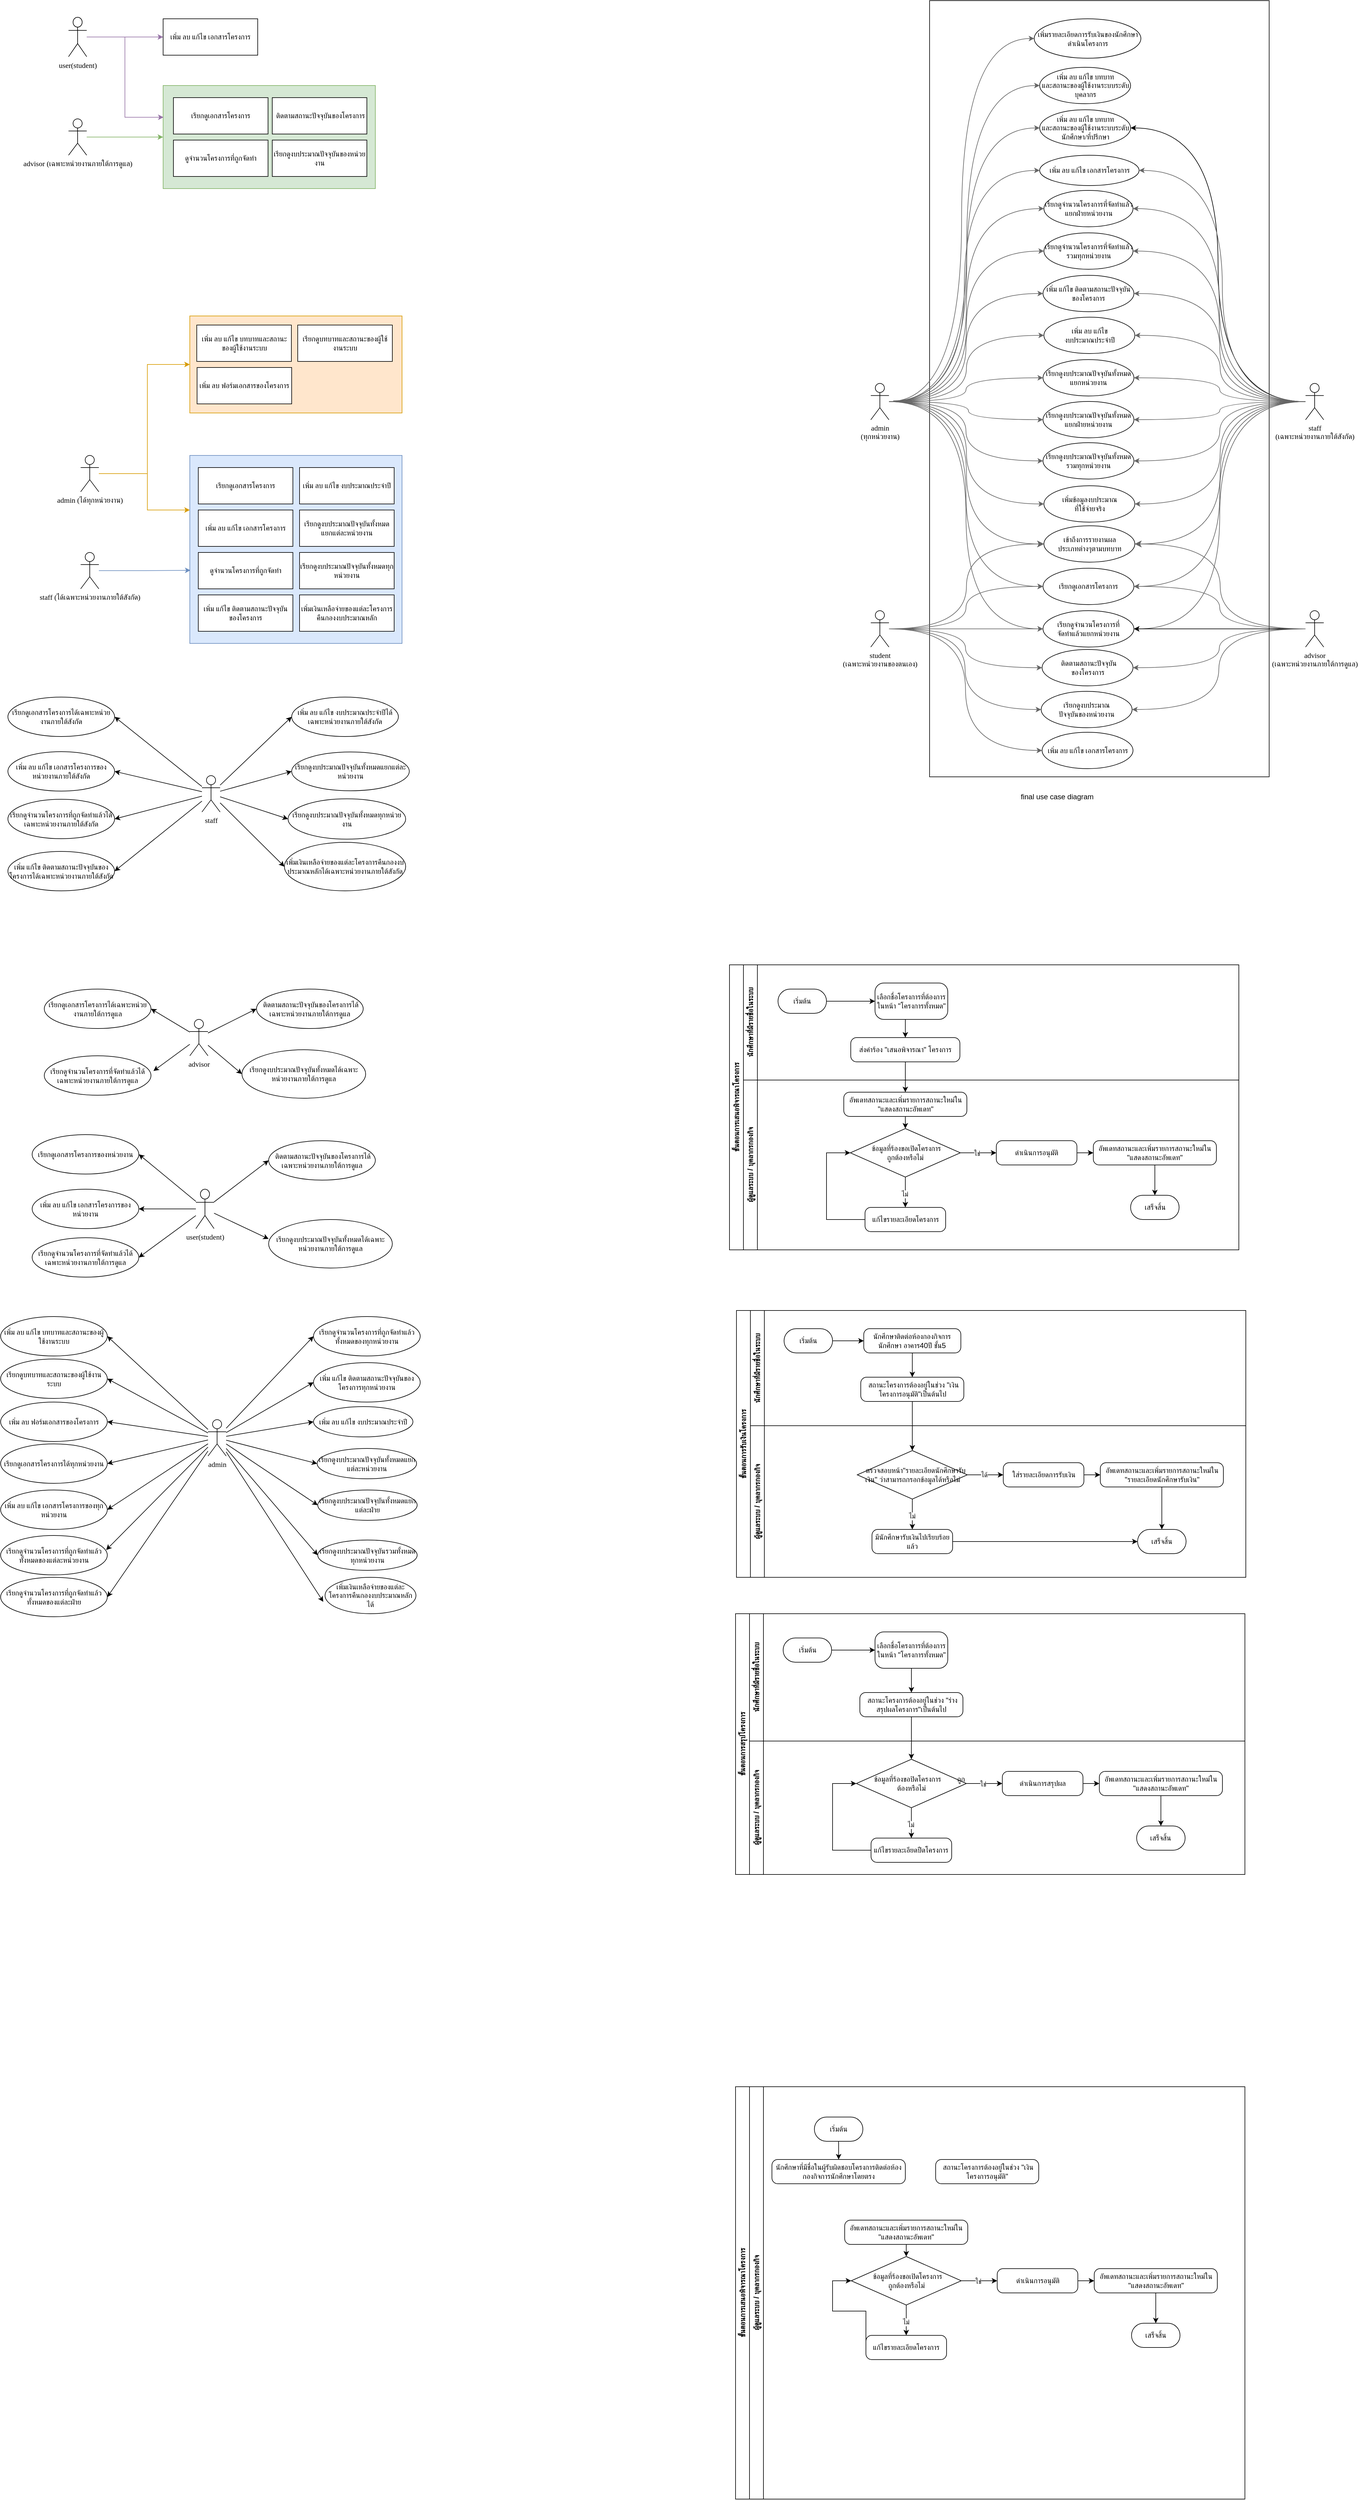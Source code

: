 <mxfile version="24.5.4" type="device">
  <diagram name="หน้า-1" id="xoCHngNK6IxY0QqmwnbI">
    <mxGraphModel dx="1075" dy="435" grid="1" gridSize="10" guides="1" tooltips="1" connect="1" arrows="1" fold="1" page="1" pageScale="1" pageWidth="1169" pageHeight="1654" math="0" shadow="0">
      <root>
        <mxCell id="0" />
        <mxCell id="1" parent="0" />
        <mxCell id="RT6BizPViVm5CZ8Vax3i-2" value="" style="rounded=0;whiteSpace=wrap;html=1;" parent="1" vertex="1">
          <mxGeometry x="1560" y="90" width="560" height="1280" as="geometry" />
        </mxCell>
        <mxCell id="tSsIBaGaeIuZSB1Pof6B-33" value="" style="rounded=0;whiteSpace=wrap;html=1;fillColor=#d5e8d4;strokeColor=#82b366;fontFamily=Bai Jamjuree;fontSource=https%3A%2F%2Ffonts.googleapis.com%2Fcss2%3Ffamily%3DAnuphan%26family%3DBai%2BJamjuree%26family%3DIBM%2BPlex%2BSans%2BThai%26family%3DPridi%3Awght%40300%26family%3DPrompt%26family%3DThe%2BGirl%2BNext%2BDoor%26display%3Dswap;" parent="1" vertex="1">
          <mxGeometry x="296" y="230" width="350" height="170" as="geometry" />
        </mxCell>
        <mxCell id="tSsIBaGaeIuZSB1Pof6B-21" value="" style="rounded=0;whiteSpace=wrap;html=1;fillColor=#ffe6cc;strokeColor=#d79b00;fontFamily=Bai Jamjuree;fontSource=https%3A%2F%2Ffonts.googleapis.com%2Fcss2%3Ffamily%3DAnuphan%26family%3DBai%2BJamjuree%26family%3DIBM%2BPlex%2BSans%2BThai%26family%3DPridi%3Awght%40300%26family%3DPrompt%26family%3DThe%2BGirl%2BNext%2BDoor%26display%3Dswap;" parent="1" vertex="1">
          <mxGeometry x="340" y="610" width="350" height="160" as="geometry" />
        </mxCell>
        <mxCell id="tSsIBaGaeIuZSB1Pof6B-17" value="" style="rounded=0;whiteSpace=wrap;html=1;fillColor=#dae8fc;strokeColor=#6c8ebf;fontFamily=Bai Jamjuree;fontSource=https%3A%2F%2Ffonts.googleapis.com%2Fcss2%3Ffamily%3DAnuphan%26family%3DBai%2BJamjuree%26family%3DIBM%2BPlex%2BSans%2BThai%26family%3DPridi%3Awght%40300%26family%3DPrompt%26family%3DThe%2BGirl%2BNext%2BDoor%26display%3Dswap;" parent="1" vertex="1">
          <mxGeometry x="340" y="840" width="350" height="310" as="geometry" />
        </mxCell>
        <mxCell id="5EiUYvOmLtu-O9d95kXI-1" value="user(student)" style="shape=umlActor;verticalLabelPosition=bottom;verticalAlign=top;html=1;outlineConnect=0;fontFamily=Bai Jamjuree;fontSource=https%3A%2F%2Ffonts.googleapis.com%2Fcss2%3Ffamily%3DAnuphan%26family%3DBai%2BJamjuree%26family%3DIBM%2BPlex%2BSans%2BThai%26family%3DPridi%3Awght%40300%26family%3DPrompt%26family%3DThe%2BGirl%2BNext%2BDoor%26display%3Dswap;" parent="1" vertex="1">
          <mxGeometry x="350" y="2050" width="30" height="65" as="geometry" />
        </mxCell>
        <mxCell id="5EiUYvOmLtu-O9d95kXI-39" value="" style="endArrow=classic;html=1;rounded=0;entryX=0;entryY=0.4;entryDx=0;entryDy=0;entryPerimeter=0;fontFamily=Bai Jamjuree;fontSource=https%3A%2F%2Ffonts.googleapis.com%2Fcss2%3Ffamily%3DAnuphan%26family%3DBai%2BJamjuree%26family%3DIBM%2BPlex%2BSans%2BThai%26family%3DPridi%3Awght%40300%26family%3DPrompt%26family%3DThe%2BGirl%2BNext%2BDoor%26display%3Dswap;" parent="1" source="5EiUYvOmLtu-O9d95kXI-1" target="5M_BxhGtRvAO6rKEQUzK-37" edge="1">
          <mxGeometry width="50" height="50" relative="1" as="geometry">
            <mxPoint x="596" y="1835" as="sourcePoint" />
            <mxPoint x="441" y="2205" as="targetPoint" />
          </mxGeometry>
        </mxCell>
        <mxCell id="5EiUYvOmLtu-O9d95kXI-41" value="" style="endArrow=classic;html=1;rounded=0;entryX=1;entryY=0.5;entryDx=0;entryDy=0;fontFamily=Bai Jamjuree;fontSource=https%3A%2F%2Ffonts.googleapis.com%2Fcss2%3Ffamily%3DAnuphan%26family%3DBai%2BJamjuree%26family%3DIBM%2BPlex%2BSans%2BThai%26family%3DPridi%3Awght%40300%26family%3DPrompt%26family%3DThe%2BGirl%2BNext%2BDoor%26display%3Dswap;" parent="1" source="5EiUYvOmLtu-O9d95kXI-1" target="5M_BxhGtRvAO6rKEQUzK-36" edge="1">
          <mxGeometry width="50" height="50" relative="1" as="geometry">
            <mxPoint x="306" y="2005" as="sourcePoint" />
            <mxPoint x="428.0" y="2137.5" as="targetPoint" />
          </mxGeometry>
        </mxCell>
        <mxCell id="5EiUYvOmLtu-O9d95kXI-52" value="" style="endArrow=classic;html=1;rounded=0;entryX=1;entryY=0.5;entryDx=0;entryDy=0;fontFamily=Bai Jamjuree;fontSource=https%3A%2F%2Ffonts.googleapis.com%2Fcss2%3Ffamily%3DAnuphan%26family%3DBai%2BJamjuree%26family%3DIBM%2BPlex%2BSans%2BThai%26family%3DPridi%3Awght%40300%26family%3DPrompt%26family%3DThe%2BGirl%2BNext%2BDoor%26display%3Dswap;" parent="1" source="5EiUYvOmLtu-O9d95kXI-1" target="5M_BxhGtRvAO6rKEQUzK-35" edge="1">
          <mxGeometry width="50" height="50" relative="1" as="geometry">
            <mxPoint x="326" y="1855" as="sourcePoint" />
            <mxPoint x="428.0" y="1990" as="targetPoint" />
          </mxGeometry>
        </mxCell>
        <mxCell id="5EiUYvOmLtu-O9d95kXI-59" value="" style="endArrow=classic;html=1;rounded=0;entryX=1;entryY=0.5;entryDx=0;entryDy=0;fontFamily=Bai Jamjuree;fontSource=https%3A%2F%2Ffonts.googleapis.com%2Fcss2%3Ffamily%3DAnuphan%26family%3DBai%2BJamjuree%26family%3DIBM%2BPlex%2BSans%2BThai%26family%3DPridi%3Awght%40300%26family%3DPrompt%26family%3DThe%2BGirl%2BNext%2BDoor%26display%3Dswap;" parent="1" source="5EiUYvOmLtu-O9d95kXI-1" target="5M_BxhGtRvAO6rKEQUzK-34" edge="1">
          <mxGeometry width="50" height="50" relative="1" as="geometry">
            <mxPoint x="306" y="2005" as="sourcePoint" />
            <mxPoint x="441" y="2055" as="targetPoint" />
          </mxGeometry>
        </mxCell>
        <mxCell id="rmpbXRxHIenhHcvBAkNY-39" value="เพิ่ม ลบ แก้ไข เอกสารโครงการ" style="ellipse;whiteSpace=wrap;html=1;fontFamily=Bai Jamjuree;fontSource=https%3A%2F%2Ffonts.googleapis.com%2Fcss2%3Ffamily%3DAnuphan%26family%3DBai%2BJamjuree%26family%3DIBM%2BPlex%2BSans%2BThai%26family%3DPridi%3Awght%40300%26family%3DPrompt%26family%3DThe%2BGirl%2BNext%2BDoor%26display%3Dswap;" parent="1" vertex="1">
          <mxGeometry x="1745.5" y="1296.5" width="150" height="60" as="geometry" />
        </mxCell>
        <mxCell id="P1cJ3jxfY9NAmH3YO0xf-6" style="edgeStyle=orthogonalEdgeStyle;curved=1;rounded=0;orthogonalLoop=1;jettySize=auto;html=1;entryX=1;entryY=0.5;entryDx=0;entryDy=0;fontSize=12;startSize=8;endSize=8;fontFamily=Bai Jamjuree;fontSource=https%3A%2F%2Ffonts.googleapis.com%2Fcss2%3Ffamily%3DAnuphan%26family%3DBai%2BJamjuree%26family%3DIBM%2BPlex%2BSans%2BThai%26family%3DPridi%3Awght%40300%26family%3DPrompt%26family%3DThe%2BGirl%2BNext%2BDoor%26display%3Dswap;fillColor=#f5f5f5;strokeColor=#666666;" parent="1" source="rmpbXRxHIenhHcvBAkNY-40" target="P1cJ3jxfY9NAmH3YO0xf-1" edge="1">
          <mxGeometry relative="1" as="geometry" />
        </mxCell>
        <mxCell id="X_mMpTQVKw5BesLhOwYD-3" style="edgeStyle=orthogonalEdgeStyle;rounded=0;orthogonalLoop=1;jettySize=auto;html=1;entryX=1;entryY=0.5;entryDx=0;entryDy=0;curved=1;fillColor=#F5F5F5;" edge="1" parent="1" source="rmpbXRxHIenhHcvBAkNY-40" target="37O4RwiXMm0Le-OvoPTe-1">
          <mxGeometry relative="1" as="geometry" />
        </mxCell>
        <mxCell id="rmpbXRxHIenhHcvBAkNY-40" value="staff&lt;br&gt;(เฉพาะหน่วยงานภายใต้สังกัด)" style="shape=umlActor;verticalLabelPosition=bottom;verticalAlign=top;html=1;outlineConnect=0;fontFamily=Bai Jamjuree;fontSource=https%3A%2F%2Ffonts.googleapis.com%2Fcss2%3Ffamily%3DAnuphan%26family%3DBai%2BJamjuree%26family%3DIBM%2BPlex%2BSans%2BThai%26family%3DPridi%3Awght%40300%26family%3DPrompt%26family%3DThe%2BGirl%2BNext%2BDoor%26display%3Dswap;" parent="1" vertex="1">
          <mxGeometry x="2180" y="721.25" width="30" height="60" as="geometry" />
        </mxCell>
        <mxCell id="P1cJ3jxfY9NAmH3YO0xf-8" style="edgeStyle=orthogonalEdgeStyle;curved=1;rounded=0;orthogonalLoop=1;jettySize=auto;html=1;entryX=1;entryY=0.5;entryDx=0;entryDy=0;fontSize=12;startSize=8;endSize=8;fontFamily=Bai Jamjuree;fontSource=https%3A%2F%2Ffonts.googleapis.com%2Fcss2%3Ffamily%3DAnuphan%26family%3DBai%2BJamjuree%26family%3DIBM%2BPlex%2BSans%2BThai%26family%3DPridi%3Awght%40300%26family%3DPrompt%26family%3DThe%2BGirl%2BNext%2BDoor%26display%3Dswap;fillColor=#f5f5f5;strokeColor=#666666;" parent="1" source="rmpbXRxHIenhHcvBAkNY-41" target="P1cJ3jxfY9NAmH3YO0xf-1" edge="1">
          <mxGeometry relative="1" as="geometry" />
        </mxCell>
        <mxCell id="rmpbXRxHIenhHcvBAkNY-41" value="advisor&lt;br&gt;(เฉพาะหน่วยงานภายใต้การดูแล)" style="shape=umlActor;verticalLabelPosition=bottom;verticalAlign=top;html=1;outlineConnect=0;fontFamily=Bai Jamjuree;fontSource=https%3A%2F%2Ffonts.googleapis.com%2Fcss2%3Ffamily%3DAnuphan%26family%3DBai%2BJamjuree%26family%3DIBM%2BPlex%2BSans%2BThai%26family%3DPridi%3Awght%40300%26family%3DPrompt%26family%3DThe%2BGirl%2BNext%2BDoor%26display%3Dswap;" parent="1" vertex="1">
          <mxGeometry x="2180" y="1096" width="30" height="60" as="geometry" />
        </mxCell>
        <mxCell id="rmpbXRxHIenhHcvBAkNY-43" value="เรียกดูงบประมาณ&lt;br&gt;ปัจจุบันของหน่วยงาน" style="ellipse;whiteSpace=wrap;html=1;fontFamily=Bai Jamjuree;fontSource=https%3A%2F%2Ffonts.googleapis.com%2Fcss2%3Ffamily%3DAnuphan%26family%3DBai%2BJamjuree%26family%3DIBM%2BPlex%2BSans%2BThai%26family%3DPridi%3Awght%40300%26family%3DPrompt%26family%3DThe%2BGirl%2BNext%2BDoor%26display%3Dswap;" parent="1" vertex="1">
          <mxGeometry x="1744" y="1229" width="150" height="60" as="geometry" />
        </mxCell>
        <mxCell id="rmpbXRxHIenhHcvBAkNY-45" value="" style="endArrow=classic;html=1;rounded=0;entryX=1;entryY=0.5;entryDx=0;entryDy=0;fontFamily=Bai Jamjuree;fontSource=https%3A%2F%2Ffonts.googleapis.com%2Fcss2%3Ffamily%3DAnuphan%26family%3DBai%2BJamjuree%26family%3DIBM%2BPlex%2BSans%2BThai%26family%3DPridi%3Awght%40300%26family%3DPrompt%26family%3DThe%2BGirl%2BNext%2BDoor%26display%3Dswap;edgeStyle=orthogonalEdgeStyle;curved=1;fillColor=#f5f5f5;strokeColor=#666666;" parent="1" source="rmpbXRxHIenhHcvBAkNY-41" target="rmpbXRxHIenhHcvBAkNY-43" edge="1">
          <mxGeometry width="50" height="50" relative="1" as="geometry">
            <mxPoint x="2024" y="870" as="sourcePoint" />
            <mxPoint x="1918" y="630" as="targetPoint" />
          </mxGeometry>
        </mxCell>
        <mxCell id="rmpbXRxHIenhHcvBAkNY-48" value="" style="endArrow=classic;html=1;rounded=0;fontFamily=Bai Jamjuree;fontSource=https%3A%2F%2Ffonts.googleapis.com%2Fcss2%3Ffamily%3DAnuphan%26family%3DBai%2BJamjuree%26family%3DIBM%2BPlex%2BSans%2BThai%26family%3DPridi%3Awght%40300%26family%3DPrompt%26family%3DThe%2BGirl%2BNext%2BDoor%26display%3Dswap;entryX=0;entryY=0.5;entryDx=0;entryDy=0;edgeStyle=orthogonalEdgeStyle;curved=1;fillColor=#f5f5f5;strokeColor=#666666;" parent="1" source="rmpbXRxHIenhHcvBAkNY-107" target="rmpbXRxHIenhHcvBAkNY-39" edge="1">
          <mxGeometry width="50" height="50" relative="1" as="geometry">
            <mxPoint x="1634" y="1063" as="sourcePoint" />
            <mxPoint x="1756" y="1320" as="targetPoint" />
          </mxGeometry>
        </mxCell>
        <mxCell id="rmpbXRxHIenhHcvBAkNY-49" value="เรียกดูจำนวนโครงการที่&lt;br&gt;จัดทำแล้วแยกหน่วยงาน" style="ellipse;whiteSpace=wrap;html=1;fontFamily=Bai Jamjuree;fontSource=https%3A%2F%2Ffonts.googleapis.com%2Fcss2%3Ffamily%3DAnuphan%26family%3DBai%2BJamjuree%26family%3DIBM%2BPlex%2BSans%2BThai%26family%3DPridi%3Awght%40300%26family%3DPrompt%26family%3DThe%2BGirl%2BNext%2BDoor%26display%3Dswap;" parent="1" vertex="1">
          <mxGeometry x="1747" y="1096" width="150" height="60" as="geometry" />
        </mxCell>
        <mxCell id="rmpbXRxHIenhHcvBAkNY-51" value="" style="endArrow=classic;html=1;rounded=0;entryX=1;entryY=0.5;entryDx=0;entryDy=0;fontFamily=Bai Jamjuree;fontSource=https%3A%2F%2Ffonts.googleapis.com%2Fcss2%3Ffamily%3DAnuphan%26family%3DBai%2BJamjuree%26family%3DIBM%2BPlex%2BSans%2BThai%26family%3DPridi%3Awght%40300%26family%3DPrompt%26family%3DThe%2BGirl%2BNext%2BDoor%26display%3Dswap;edgeStyle=orthogonalEdgeStyle;curved=1;fillColor=#f5f5f5;strokeColor=#666666;" parent="1" source="rmpbXRxHIenhHcvBAkNY-40" target="rmpbXRxHIenhHcvBAkNY-49" edge="1">
          <mxGeometry width="50" height="50" relative="1" as="geometry">
            <mxPoint x="1924" y="810" as="sourcePoint" />
            <mxPoint x="1974" y="760" as="targetPoint" />
          </mxGeometry>
        </mxCell>
        <mxCell id="rmpbXRxHIenhHcvBAkNY-54" value="เพิ่มรายละเอียดการรับเงินของนักศึกษาดำเนินโครงการ" style="ellipse;whiteSpace=wrap;html=1;fontFamily=Bai Jamjuree;fontSource=https%3A%2F%2Ffonts.googleapis.com%2Fcss2%3Ffamily%3DAnuphan%26family%3DBai%2BJamjuree%26family%3DIBM%2BPlex%2BSans%2BThai%26family%3DPridi%3Awght%40300%26family%3DPrompt%26family%3DThe%2BGirl%2BNext%2BDoor%26display%3Dswap;" parent="1" vertex="1">
          <mxGeometry x="1732.5" y="120" width="176" height="65" as="geometry" />
        </mxCell>
        <mxCell id="rmpbXRxHIenhHcvBAkNY-57" value="&amp;nbsp;ติดตามสถานะปัจจุบัน&lt;br&gt;ของโครงการ" style="ellipse;whiteSpace=wrap;html=1;fontFamily=Bai Jamjuree;fontSource=https%3A%2F%2Ffonts.googleapis.com%2Fcss2%3Ffamily%3DAnuphan%26family%3DBai%2BJamjuree%26family%3DIBM%2BPlex%2BSans%2BThai%26family%3DPridi%3Awght%40300%26family%3DPrompt%26family%3DThe%2BGirl%2BNext%2BDoor%26display%3Dswap;" parent="1" vertex="1">
          <mxGeometry x="1745.5" y="1160" width="150" height="60" as="geometry" />
        </mxCell>
        <mxCell id="rmpbXRxHIenhHcvBAkNY-58" value="" style="endArrow=classic;html=1;rounded=0;entryX=0;entryY=0.5;entryDx=0;entryDy=0;fontFamily=Bai Jamjuree;fontSource=https%3A%2F%2Ffonts.googleapis.com%2Fcss2%3Ffamily%3DAnuphan%26family%3DBai%2BJamjuree%26family%3DIBM%2BPlex%2BSans%2BThai%26family%3DPridi%3Awght%40300%26family%3DPrompt%26family%3DThe%2BGirl%2BNext%2BDoor%26display%3Dswap;edgeStyle=orthogonalEdgeStyle;curved=1;fillColor=#f5f5f5;strokeColor=#666666;" parent="1" source="rmpbXRxHIenhHcvBAkNY-107" target="rmpbXRxHIenhHcvBAkNY-57" edge="1">
          <mxGeometry width="50" height="50" relative="1" as="geometry">
            <mxPoint x="1634" y="1040" as="sourcePoint" />
            <mxPoint x="1765" y="963" as="targetPoint" />
          </mxGeometry>
        </mxCell>
        <mxCell id="rmpbXRxHIenhHcvBAkNY-59" value="" style="endArrow=classic;html=1;rounded=0;entryX=1;entryY=0.5;entryDx=0;entryDy=0;fontFamily=Bai Jamjuree;fontSource=https%3A%2F%2Ffonts.googleapis.com%2Fcss2%3Ffamily%3DAnuphan%26family%3DBai%2BJamjuree%26family%3DIBM%2BPlex%2BSans%2BThai%26family%3DPridi%3Awght%40300%26family%3DPrompt%26family%3DThe%2BGirl%2BNext%2BDoor%26display%3Dswap;edgeStyle=orthogonalEdgeStyle;curved=1;fillColor=#f5f5f5;strokeColor=#666666;" parent="1" source="rmpbXRxHIenhHcvBAkNY-41" target="rmpbXRxHIenhHcvBAkNY-57" edge="1">
          <mxGeometry width="50" height="50" relative="1" as="geometry">
            <mxPoint x="1654" y="830" as="sourcePoint" />
            <mxPoint x="1778" y="750" as="targetPoint" />
          </mxGeometry>
        </mxCell>
        <mxCell id="rmpbXRxHIenhHcvBAkNY-64" value="" style="endArrow=classic;html=1;rounded=0;entryX=0;entryY=0.5;entryDx=0;entryDy=0;fontFamily=Bai Jamjuree;fontSource=https%3A%2F%2Ffonts.googleapis.com%2Fcss2%3Ffamily%3DAnuphan%26family%3DBai%2BJamjuree%26family%3DIBM%2BPlex%2BSans%2BThai%26family%3DPridi%3Awght%40300%26family%3DPrompt%26family%3DThe%2BGirl%2BNext%2BDoor%26display%3Dswap;edgeStyle=orthogonalEdgeStyle;curved=1;fillColor=#f5f5f5;strokeColor=#666666;" parent="1" source="rmpbXRxHIenhHcvBAkNY-107" target="rmpbXRxHIenhHcvBAkNY-43" edge="1">
          <mxGeometry width="50" height="50" relative="1" as="geometry">
            <mxPoint x="1634" y="1048" as="sourcePoint" />
            <mxPoint x="1778" y="930" as="targetPoint" />
          </mxGeometry>
        </mxCell>
        <mxCell id="rmpbXRxHIenhHcvBAkNY-65" value="" style="endArrow=classic;html=1;rounded=0;entryX=0;entryY=0.5;entryDx=0;entryDy=0;fontFamily=Bai Jamjuree;fontSource=https%3A%2F%2Ffonts.googleapis.com%2Fcss2%3Ffamily%3DAnuphan%26family%3DBai%2BJamjuree%26family%3DIBM%2BPlex%2BSans%2BThai%26family%3DPridi%3Awght%40300%26family%3DPrompt%26family%3DThe%2BGirl%2BNext%2BDoor%26display%3Dswap;edgeStyle=orthogonalEdgeStyle;curved=1;fillColor=#f5f5f5;strokeColor=#666666;" parent="1" source="rmpbXRxHIenhHcvBAkNY-103" target="rmpbXRxHIenhHcvBAkNY-49" edge="1">
          <mxGeometry width="50" height="50" relative="1" as="geometry">
            <mxPoint x="1634" y="714" as="sourcePoint" />
            <mxPoint x="1941" y="673" as="targetPoint" />
          </mxGeometry>
        </mxCell>
        <mxCell id="rmpbXRxHIenhHcvBAkNY-69" value="เพิ่ม ลบ แก้ไข เอกสารโครงการ" style="ellipse;whiteSpace=wrap;html=1;fontFamily=Bai Jamjuree;fontSource=https%3A%2F%2Ffonts.googleapis.com%2Fcss2%3Ffamily%3DAnuphan%26family%3DBai%2BJamjuree%26family%3DIBM%2BPlex%2BSans%2BThai%26family%3DPridi%3Awght%40300%26family%3DPrompt%26family%3DThe%2BGirl%2BNext%2BDoor%26display%3Dswap;" parent="1" vertex="1">
          <mxGeometry x="1741.5" y="345" width="164" height="50" as="geometry" />
        </mxCell>
        <mxCell id="rmpbXRxHIenhHcvBAkNY-70" value="" style="endArrow=classic;html=1;rounded=0;entryX=0;entryY=0.5;entryDx=0;entryDy=0;fontFamily=Bai Jamjuree;fontSource=https%3A%2F%2Ffonts.googleapis.com%2Fcss2%3Ffamily%3DAnuphan%26family%3DBai%2BJamjuree%26family%3DIBM%2BPlex%2BSans%2BThai%26family%3DPridi%3Awght%40300%26family%3DPrompt%26family%3DThe%2BGirl%2BNext%2BDoor%26display%3Dswap;edgeStyle=orthogonalEdgeStyle;curved=1;fillColor=#f5f5f5;strokeColor=#666666;" parent="1" source="rmpbXRxHIenhHcvBAkNY-103" target="rmpbXRxHIenhHcvBAkNY-69" edge="1">
          <mxGeometry width="50" height="50" relative="1" as="geometry">
            <mxPoint x="1634" y="706" as="sourcePoint" />
            <mxPoint x="1928" y="750" as="targetPoint" />
          </mxGeometry>
        </mxCell>
        <mxCell id="rmpbXRxHIenhHcvBAkNY-71" value="" style="endArrow=classic;html=1;rounded=0;entryX=1;entryY=0.5;entryDx=0;entryDy=0;fontFamily=Bai Jamjuree;fontSource=https%3A%2F%2Ffonts.googleapis.com%2Fcss2%3Ffamily%3DAnuphan%26family%3DBai%2BJamjuree%26family%3DIBM%2BPlex%2BSans%2BThai%26family%3DPridi%3Awght%40300%26family%3DPrompt%26family%3DThe%2BGirl%2BNext%2BDoor%26display%3Dswap;edgeStyle=orthogonalEdgeStyle;curved=1;fillColor=#F5F5F5;strokeColor=#666666;" parent="1" source="rmpbXRxHIenhHcvBAkNY-40" target="rmpbXRxHIenhHcvBAkNY-69" edge="1">
          <mxGeometry width="50" height="50" relative="1" as="geometry">
            <mxPoint x="2084" y="653" as="sourcePoint" />
            <mxPoint x="1928" y="680" as="targetPoint" />
          </mxGeometry>
        </mxCell>
        <mxCell id="rmpbXRxHIenhHcvBAkNY-72" value="เรียกดูเอกสารโครงการ" style="ellipse;whiteSpace=wrap;html=1;fontFamily=Bai Jamjuree;fontSource=https%3A%2F%2Ffonts.googleapis.com%2Fcss2%3Ffamily%3DAnuphan%26family%3DBai%2BJamjuree%26family%3DIBM%2BPlex%2BSans%2BThai%26family%3DPridi%3Awght%40300%26family%3DPrompt%26family%3DThe%2BGirl%2BNext%2BDoor%26display%3Dswap;" parent="1" vertex="1">
          <mxGeometry x="1747" y="1026" width="150" height="60" as="geometry" />
        </mxCell>
        <mxCell id="rmpbXRxHIenhHcvBAkNY-73" value="" style="endArrow=classic;html=1;rounded=0;entryX=0;entryY=0.5;entryDx=0;entryDy=0;fontFamily=Bai Jamjuree;fontSource=https%3A%2F%2Ffonts.googleapis.com%2Fcss2%3Ffamily%3DAnuphan%26family%3DBai%2BJamjuree%26family%3DIBM%2BPlex%2BSans%2BThai%26family%3DPridi%3Awght%40300%26family%3DPrompt%26family%3DThe%2BGirl%2BNext%2BDoor%26display%3Dswap;edgeStyle=orthogonalEdgeStyle;curved=1;fillColor=#f5f5f5;strokeColor=#666666;" parent="1" source="rmpbXRxHIenhHcvBAkNY-103" target="rmpbXRxHIenhHcvBAkNY-72" edge="1">
          <mxGeometry width="50" height="50" relative="1" as="geometry">
            <mxPoint x="1634" y="700" as="sourcePoint" />
            <mxPoint x="1856.15" y="400.38" as="targetPoint" />
          </mxGeometry>
        </mxCell>
        <mxCell id="rmpbXRxHIenhHcvBAkNY-74" value="" style="endArrow=classic;html=1;rounded=0;entryX=1;entryY=0.5;entryDx=0;entryDy=0;fontFamily=Bai Jamjuree;fontSource=https%3A%2F%2Ffonts.googleapis.com%2Fcss2%3Ffamily%3DAnuphan%26family%3DBai%2BJamjuree%26family%3DIBM%2BPlex%2BSans%2BThai%26family%3DPridi%3Awght%40300%26family%3DPrompt%26family%3DThe%2BGirl%2BNext%2BDoor%26display%3Dswap;edgeStyle=orthogonalEdgeStyle;curved=1;fillColor=#f5f5f5;strokeColor=#666666;" parent="1" source="rmpbXRxHIenhHcvBAkNY-40" target="rmpbXRxHIenhHcvBAkNY-72" edge="1">
          <mxGeometry width="50" height="50" relative="1" as="geometry">
            <mxPoint x="2084" y="646" as="sourcePoint" />
            <mxPoint x="2009" y="390" as="targetPoint" />
          </mxGeometry>
        </mxCell>
        <mxCell id="rmpbXRxHIenhHcvBAkNY-75" value="เพิ่ม ลบ แก้ไข บทบาท&lt;br&gt;และสถานะของผู้ใช้งานระบบระดับบุคลากร" style="ellipse;whiteSpace=wrap;html=1;fontFamily=Bai Jamjuree;fontSource=https%3A%2F%2Ffonts.googleapis.com%2Fcss2%3Ffamily%3DAnuphan%26family%3DBai%2BJamjuree%26family%3DIBM%2BPlex%2BSans%2BThai%26family%3DPridi%3Awght%40300%26family%3DPrompt%26family%3DThe%2BGirl%2BNext%2BDoor%26display%3Dswap;" parent="1" vertex="1">
          <mxGeometry x="1741.5" y="200" width="150" height="60" as="geometry" />
        </mxCell>
        <mxCell id="P1cJ3jxfY9NAmH3YO0xf-5" style="edgeStyle=orthogonalEdgeStyle;curved=1;rounded=0;orthogonalLoop=1;jettySize=auto;html=1;entryX=0;entryY=0.5;entryDx=0;entryDy=0;fontSize=12;startSize=8;endSize=8;fontFamily=Bai Jamjuree;fontSource=https%3A%2F%2Ffonts.googleapis.com%2Fcss2%3Ffamily%3DAnuphan%26family%3DBai%2BJamjuree%26family%3DIBM%2BPlex%2BSans%2BThai%26family%3DPridi%3Awght%40300%26family%3DPrompt%26family%3DThe%2BGirl%2BNext%2BDoor%26display%3Dswap;fillColor=#f5f5f5;strokeColor=#666666;" parent="1" source="rmpbXRxHIenhHcvBAkNY-103" target="P1cJ3jxfY9NAmH3YO0xf-1" edge="1">
          <mxGeometry relative="1" as="geometry" />
        </mxCell>
        <mxCell id="rmpbXRxHIenhHcvBAkNY-103" value="admin&lt;br&gt;(ทุกหน่วยงาน)" style="shape=umlActor;verticalLabelPosition=bottom;verticalAlign=top;html=1;outlineConnect=0;fontFamily=Bai Jamjuree;fontSource=https%3A%2F%2Ffonts.googleapis.com%2Fcss2%3Ffamily%3DAnuphan%26family%3DBai%2BJamjuree%26family%3DIBM%2BPlex%2BSans%2BThai%26family%3DPridi%3Awght%40300%26family%3DPrompt%26family%3DThe%2BGirl%2BNext%2BDoor%26display%3Dswap;" parent="1" vertex="1">
          <mxGeometry x="1463" y="721.25" width="30" height="60" as="geometry" />
        </mxCell>
        <mxCell id="P1cJ3jxfY9NAmH3YO0xf-7" style="edgeStyle=orthogonalEdgeStyle;curved=1;rounded=0;orthogonalLoop=1;jettySize=auto;html=1;entryX=0;entryY=0.5;entryDx=0;entryDy=0;fontSize=12;startSize=8;endSize=8;fontFamily=Bai Jamjuree;fontSource=https%3A%2F%2Ffonts.googleapis.com%2Fcss2%3Ffamily%3DAnuphan%26family%3DBai%2BJamjuree%26family%3DIBM%2BPlex%2BSans%2BThai%26family%3DPridi%3Awght%40300%26family%3DPrompt%26family%3DThe%2BGirl%2BNext%2BDoor%26display%3Dswap;fillColor=#f5f5f5;strokeColor=#666666;" parent="1" source="rmpbXRxHIenhHcvBAkNY-107" target="P1cJ3jxfY9NAmH3YO0xf-1" edge="1">
          <mxGeometry relative="1" as="geometry" />
        </mxCell>
        <mxCell id="rmpbXRxHIenhHcvBAkNY-107" value="student&lt;br&gt;(เฉพาะหน่วยงานของตนเอง)" style="shape=umlActor;verticalLabelPosition=bottom;verticalAlign=top;html=1;outlineConnect=0;fontFamily=Bai Jamjuree;fontSource=https%3A%2F%2Ffonts.googleapis.com%2Fcss2%3Ffamily%3DAnuphan%26family%3DBai%2BJamjuree%26family%3DIBM%2BPlex%2BSans%2BThai%26family%3DPridi%3Awght%40300%26family%3DPrompt%26family%3DThe%2BGirl%2BNext%2BDoor%26display%3Dswap;" parent="1" vertex="1">
          <mxGeometry x="1463" y="1096" width="30" height="60" as="geometry" />
        </mxCell>
        <mxCell id="rmpbXRxHIenhHcvBAkNY-149" value="" style="endArrow=classic;html=1;rounded=1;entryX=0;entryY=0.5;entryDx=0;entryDy=0;fontFamily=Bai Jamjuree;fontSource=https%3A%2F%2Ffonts.googleapis.com%2Fcss2%3Ffamily%3DAnuphan%26family%3DBai%2BJamjuree%26family%3DIBM%2BPlex%2BSans%2BThai%26family%3DPridi%3Awght%40300%26family%3DPrompt%26family%3DThe%2BGirl%2BNext%2BDoor%26display%3Dswap;" parent="1" source="rmpbXRxHIenhHcvBAkNY-182" target="5M_BxhGtRvAO6rKEQUzK-6" edge="1">
          <mxGeometry width="50" height="50" relative="1" as="geometry">
            <mxPoint x="400" y="2490" as="sourcePoint" />
            <mxPoint x="541" y="2646" as="targetPoint" />
          </mxGeometry>
        </mxCell>
        <mxCell id="rmpbXRxHIenhHcvBAkNY-174" value="เพิ่ม ลบ แก้ไข งบประมาณประจำปี" style="ellipse;whiteSpace=wrap;html=1;fontFamily=Bai Jamjuree;fontSource=https%3A%2F%2Ffonts.googleapis.com%2Fcss2%3Ffamily%3DAnuphan%26family%3DBai%2BJamjuree%26family%3DIBM%2BPlex%2BSans%2BThai%26family%3DPridi%3Awght%40300%26family%3DPrompt%26family%3DThe%2BGirl%2BNext%2BDoor%26display%3Dswap;" parent="1" vertex="1">
          <mxGeometry x="544" y="2408.5" width="164" height="50" as="geometry" />
        </mxCell>
        <mxCell id="rmpbXRxHIenhHcvBAkNY-175" value="" style="endArrow=classic;html=1;rounded=0;entryX=0;entryY=0.5;entryDx=0;entryDy=0;fontFamily=Bai Jamjuree;fontSource=https%3A%2F%2Ffonts.googleapis.com%2Fcss2%3Ffamily%3DAnuphan%26family%3DBai%2BJamjuree%26family%3DIBM%2BPlex%2BSans%2BThai%26family%3DPridi%3Awght%40300%26family%3DPrompt%26family%3DThe%2BGirl%2BNext%2BDoor%26display%3Dswap;" parent="1" source="rmpbXRxHIenhHcvBAkNY-182" target="rmpbXRxHIenhHcvBAkNY-174" edge="1">
          <mxGeometry width="50" height="50" relative="1" as="geometry">
            <mxPoint x="401" y="2456" as="sourcePoint" />
            <mxPoint x="695" y="2500" as="targetPoint" />
          </mxGeometry>
        </mxCell>
        <mxCell id="rmpbXRxHIenhHcvBAkNY-177" value="เพิ่มเงินเหลือจ่ายของแต่ละโครงการคืนกองงบประมาณหลักได้" style="ellipse;whiteSpace=wrap;html=1;fontFamily=Bai Jamjuree;fontSource=https%3A%2F%2Ffonts.googleapis.com%2Fcss2%3Ffamily%3DAnuphan%26family%3DBai%2BJamjuree%26family%3DIBM%2BPlex%2BSans%2BThai%26family%3DPridi%3Awght%40300%26family%3DPrompt%26family%3DThe%2BGirl%2BNext%2BDoor%26display%3Dswap;" parent="1" vertex="1">
          <mxGeometry x="563" y="2690" width="150" height="60" as="geometry" />
        </mxCell>
        <mxCell id="rmpbXRxHIenhHcvBAkNY-178" value="" style="endArrow=classic;html=1;rounded=0;entryX=-0.019;entryY=0.673;entryDx=0;entryDy=0;entryPerimeter=0;fontFamily=Bai Jamjuree;fontSource=https%3A%2F%2Ffonts.googleapis.com%2Fcss2%3Ffamily%3DAnuphan%26family%3DBai%2BJamjuree%26family%3DIBM%2BPlex%2BSans%2BThai%26family%3DPridi%3Awght%40300%26family%3DPrompt%26family%3DThe%2BGirl%2BNext%2BDoor%26display%3Dswap;" parent="1" source="rmpbXRxHIenhHcvBAkNY-182" target="rmpbXRxHIenhHcvBAkNY-177" edge="1">
          <mxGeometry width="50" height="50" relative="1" as="geometry">
            <mxPoint x="401" y="2450" as="sourcePoint" />
            <mxPoint x="695" y="2430" as="targetPoint" />
          </mxGeometry>
        </mxCell>
        <mxCell id="rmpbXRxHIenhHcvBAkNY-182" value="admin&lt;br&gt;" style="shape=umlActor;verticalLabelPosition=bottom;verticalAlign=top;html=1;outlineConnect=0;fontFamily=Bai Jamjuree;fontSource=https%3A%2F%2Ffonts.googleapis.com%2Fcss2%3Ffamily%3DAnuphan%26family%3DBai%2BJamjuree%26family%3DIBM%2BPlex%2BSans%2BThai%26family%3DPridi%3Awght%40300%26family%3DPrompt%26family%3DThe%2BGirl%2BNext%2BDoor%26display%3Dswap;" parent="1" vertex="1">
          <mxGeometry x="370" y="2430" width="30" height="60" as="geometry" />
        </mxCell>
        <mxCell id="rmpbXRxHIenhHcvBAkNY-224" value="staff" style="shape=umlActor;verticalLabelPosition=bottom;verticalAlign=top;html=1;outlineConnect=0;fontFamily=Bai Jamjuree;fontSource=https%3A%2F%2Ffonts.googleapis.com%2Fcss2%3Ffamily%3DAnuphan%26family%3DBai%2BJamjuree%26family%3DIBM%2BPlex%2BSans%2BThai%26family%3DPridi%3Awght%40300%26family%3DPrompt%26family%3DThe%2BGirl%2BNext%2BDoor%26display%3Dswap;" parent="1" vertex="1">
          <mxGeometry x="360" y="1368" width="30" height="60" as="geometry" />
        </mxCell>
        <mxCell id="rmpbXRxHIenhHcvBAkNY-235" value="" style="endArrow=classic;html=1;rounded=0;entryX=1;entryY=0.5;entryDx=0;entryDy=0;fontFamily=Bai Jamjuree;fontSource=https%3A%2F%2Ffonts.googleapis.com%2Fcss2%3Ffamily%3DAnuphan%26family%3DBai%2BJamjuree%26family%3DIBM%2BPlex%2BSans%2BThai%26family%3DPridi%3Awght%40300%26family%3DPrompt%26family%3DThe%2BGirl%2BNext%2BDoor%26display%3Dswap;" parent="1" source="rmpbXRxHIenhHcvBAkNY-224" target="5M_BxhGtRvAO6rKEQUzK-13" edge="1">
          <mxGeometry width="50" height="50" relative="1" as="geometry">
            <mxPoint x="299" y="1478.5" as="sourcePoint" />
            <mxPoint x="294" y="1418.5" as="targetPoint" />
          </mxGeometry>
        </mxCell>
        <mxCell id="rmpbXRxHIenhHcvBAkNY-255" value="" style="endArrow=classic;html=1;rounded=0;entryX=1;entryY=0.5;entryDx=0;entryDy=0;fontFamily=Bai Jamjuree;fontSource=https%3A%2F%2Ffonts.googleapis.com%2Fcss2%3Ffamily%3DAnuphan%26family%3DBai%2BJamjuree%26family%3DIBM%2BPlex%2BSans%2BThai%26family%3DPridi%3Awght%40300%26family%3DPrompt%26family%3DThe%2BGirl%2BNext%2BDoor%26display%3Dswap;" parent="1" source="rmpbXRxHIenhHcvBAkNY-224" target="5M_BxhGtRvAO6rKEQUzK-12" edge="1">
          <mxGeometry width="50" height="50" relative="1" as="geometry">
            <mxPoint x="459" y="1321.5" as="sourcePoint" />
            <mxPoint x="294.0" y="1343.5" as="targetPoint" />
          </mxGeometry>
        </mxCell>
        <mxCell id="rmpbXRxHIenhHcvBAkNY-258" value="" style="endArrow=classic;html=1;rounded=0;entryX=1;entryY=0.5;entryDx=0;entryDy=0;fontFamily=Bai Jamjuree;fontSource=https%3A%2F%2Ffonts.googleapis.com%2Fcss2%3Ffamily%3DAnuphan%26family%3DBai%2BJamjuree%26family%3DIBM%2BPlex%2BSans%2BThai%26family%3DPridi%3Awght%40300%26family%3DPrompt%26family%3DThe%2BGirl%2BNext%2BDoor%26display%3Dswap;" parent="1" source="rmpbXRxHIenhHcvBAkNY-224" target="5M_BxhGtRvAO6rKEQUzK-11" edge="1">
          <mxGeometry width="50" height="50" relative="1" as="geometry">
            <mxPoint x="459" y="1314.5" as="sourcePoint" />
            <mxPoint x="380" y="1258.5" as="targetPoint" />
          </mxGeometry>
        </mxCell>
        <mxCell id="o-RQzrBwaxVtIbwnVmt1-1" value="เพิ่ม ลบ แก้ไข เอกสารโครงการของทุกหน่วยงาน" style="ellipse;whiteSpace=wrap;html=1;fontFamily=Bai Jamjuree;fontSource=https%3A%2F%2Ffonts.googleapis.com%2Fcss2%3Ffamily%3DAnuphan%26family%3DBai%2BJamjuree%26family%3DIBM%2BPlex%2BSans%2BThai%26family%3DPridi%3Awght%40300%26family%3DPrompt%26family%3DThe%2BGirl%2BNext%2BDoor%26display%3Dswap;" parent="1" vertex="1">
          <mxGeometry x="28" y="2546" width="176" height="65" as="geometry" />
        </mxCell>
        <mxCell id="o-RQzrBwaxVtIbwnVmt1-2" value="เพิ่ม ลบ แก้ไข บทบาทและสถานะของผู้ใช้งานระบบ" style="ellipse;whiteSpace=wrap;html=1;fontFamily=Bai Jamjuree;fontSource=https%3A%2F%2Ffonts.googleapis.com%2Fcss2%3Ffamily%3DAnuphan%26family%3DBai%2BJamjuree%26family%3DIBM%2BPlex%2BSans%2BThai%26family%3DPridi%3Awght%40300%26family%3DPrompt%26family%3DThe%2BGirl%2BNext%2BDoor%26display%3Dswap;" parent="1" vertex="1">
          <mxGeometry x="28" y="2260" width="176" height="65" as="geometry" />
        </mxCell>
        <mxCell id="o-RQzrBwaxVtIbwnVmt1-3" value="เรียกดูบทบาทและสถานะของผู้ใช้งานระบบ" style="ellipse;whiteSpace=wrap;html=1;fontFamily=Bai Jamjuree;fontSource=https%3A%2F%2Ffonts.googleapis.com%2Fcss2%3Ffamily%3DAnuphan%26family%3DBai%2BJamjuree%26family%3DIBM%2BPlex%2BSans%2BThai%26family%3DPridi%3Awght%40300%26family%3DPrompt%26family%3DThe%2BGirl%2BNext%2BDoor%26display%3Dswap;" parent="1" vertex="1">
          <mxGeometry x="28" y="2330" width="176" height="65" as="geometry" />
        </mxCell>
        <mxCell id="o-RQzrBwaxVtIbwnVmt1-4" value="เพิ่ม ลบ ฟอร์มเอกสารของโครงการ" style="ellipse;whiteSpace=wrap;html=1;fontFamily=Bai Jamjuree;fontSource=https%3A%2F%2Ffonts.googleapis.com%2Fcss2%3Ffamily%3DAnuphan%26family%3DBai%2BJamjuree%26family%3DIBM%2BPlex%2BSans%2BThai%26family%3DPridi%3Awght%40300%26family%3DPrompt%26family%3DThe%2BGirl%2BNext%2BDoor%26display%3Dswap;" parent="1" vertex="1">
          <mxGeometry x="28" y="2401" width="176" height="65" as="geometry" />
        </mxCell>
        <mxCell id="o-RQzrBwaxVtIbwnVmt1-5" value="เรียกดูเอกสารโครงการได้ทุกหน่วยงาน" style="ellipse;whiteSpace=wrap;html=1;fontFamily=Bai Jamjuree;fontSource=https%3A%2F%2Ffonts.googleapis.com%2Fcss2%3Ffamily%3DAnuphan%26family%3DBai%2BJamjuree%26family%3DIBM%2BPlex%2BSans%2BThai%26family%3DPridi%3Awght%40300%26family%3DPrompt%26family%3DThe%2BGirl%2BNext%2BDoor%26display%3Dswap;" parent="1" vertex="1">
          <mxGeometry x="28" y="2470" width="176" height="65" as="geometry" />
        </mxCell>
        <mxCell id="o-RQzrBwaxVtIbwnVmt1-6" value="เรียกดูจำนวนโครงการที่ถูกจัดทำแล้วทั้งหมดของทุกหน่วยงาน" style="ellipse;whiteSpace=wrap;html=1;fontFamily=Bai Jamjuree;fontSource=https%3A%2F%2Ffonts.googleapis.com%2Fcss2%3Ffamily%3DAnuphan%26family%3DBai%2BJamjuree%26family%3DIBM%2BPlex%2BSans%2BThai%26family%3DPridi%3Awght%40300%26family%3DPrompt%26family%3DThe%2BGirl%2BNext%2BDoor%26display%3Dswap;" parent="1" vertex="1">
          <mxGeometry x="544" y="2260" width="176" height="65" as="geometry" />
        </mxCell>
        <mxCell id="o-RQzrBwaxVtIbwnVmt1-7" value="เพิ่ม แก้ไข ติดตามสถานะปัจจุบันของโครงการทุกหน่วยงาน" style="ellipse;whiteSpace=wrap;html=1;fontFamily=Bai Jamjuree;fontSource=https%3A%2F%2Ffonts.googleapis.com%2Fcss2%3Ffamily%3DAnuphan%26family%3DBai%2BJamjuree%26family%3DIBM%2BPlex%2BSans%2BThai%26family%3DPridi%3Awght%40300%26family%3DPrompt%26family%3DThe%2BGirl%2BNext%2BDoor%26display%3Dswap;" parent="1" vertex="1">
          <mxGeometry x="544" y="2336" width="176" height="65" as="geometry" />
        </mxCell>
        <mxCell id="o-RQzrBwaxVtIbwnVmt1-8" value="" style="endArrow=classic;html=1;rounded=0;entryX=1;entryY=0.5;entryDx=0;entryDy=0;fontFamily=Bai Jamjuree;fontSource=https%3A%2F%2Ffonts.googleapis.com%2Fcss2%3Ffamily%3DAnuphan%26family%3DBai%2BJamjuree%26family%3DIBM%2BPlex%2BSans%2BThai%26family%3DPridi%3Awght%40300%26family%3DPrompt%26family%3DThe%2BGirl%2BNext%2BDoor%26display%3Dswap;" parent="1" source="rmpbXRxHIenhHcvBAkNY-182" target="o-RQzrBwaxVtIbwnVmt1-1" edge="1">
          <mxGeometry width="50" height="50" relative="1" as="geometry">
            <mxPoint x="411" y="2440" as="sourcePoint" />
            <mxPoint x="532" y="2203" as="targetPoint" />
          </mxGeometry>
        </mxCell>
        <mxCell id="o-RQzrBwaxVtIbwnVmt1-9" value="" style="endArrow=classic;html=1;rounded=0;entryX=1;entryY=0.5;entryDx=0;entryDy=0;fontFamily=Bai Jamjuree;fontSource=https%3A%2F%2Ffonts.googleapis.com%2Fcss2%3Ffamily%3DAnuphan%26family%3DBai%2BJamjuree%26family%3DIBM%2BPlex%2BSans%2BThai%26family%3DPridi%3Awght%40300%26family%3DPrompt%26family%3DThe%2BGirl%2BNext%2BDoor%26display%3Dswap;" parent="1" source="rmpbXRxHIenhHcvBAkNY-182" target="o-RQzrBwaxVtIbwnVmt1-2" edge="1">
          <mxGeometry width="50" height="50" relative="1" as="geometry">
            <mxPoint x="380" y="2441" as="sourcePoint" />
            <mxPoint x="264" y="2213" as="targetPoint" />
          </mxGeometry>
        </mxCell>
        <mxCell id="o-RQzrBwaxVtIbwnVmt1-10" value="" style="endArrow=classic;html=1;rounded=0;entryX=1;entryY=0.5;entryDx=0;entryDy=0;fontFamily=Bai Jamjuree;fontSource=https%3A%2F%2Ffonts.googleapis.com%2Fcss2%3Ffamily%3DAnuphan%26family%3DBai%2BJamjuree%26family%3DIBM%2BPlex%2BSans%2BThai%26family%3DPridi%3Awght%40300%26family%3DPrompt%26family%3DThe%2BGirl%2BNext%2BDoor%26display%3Dswap;" parent="1" source="rmpbXRxHIenhHcvBAkNY-182" target="o-RQzrBwaxVtIbwnVmt1-3" edge="1">
          <mxGeometry width="50" height="50" relative="1" as="geometry">
            <mxPoint x="390" y="2451" as="sourcePoint" />
            <mxPoint x="274" y="2223" as="targetPoint" />
          </mxGeometry>
        </mxCell>
        <mxCell id="o-RQzrBwaxVtIbwnVmt1-11" value="" style="endArrow=classic;html=1;rounded=0;entryX=1;entryY=0.5;entryDx=0;entryDy=0;fontFamily=Bai Jamjuree;fontSource=https%3A%2F%2Ffonts.googleapis.com%2Fcss2%3Ffamily%3DAnuphan%26family%3DBai%2BJamjuree%26family%3DIBM%2BPlex%2BSans%2BThai%26family%3DPridi%3Awght%40300%26family%3DPrompt%26family%3DThe%2BGirl%2BNext%2BDoor%26display%3Dswap;" parent="1" source="rmpbXRxHIenhHcvBAkNY-182" target="o-RQzrBwaxVtIbwnVmt1-4" edge="1">
          <mxGeometry width="50" height="50" relative="1" as="geometry">
            <mxPoint x="400" y="2461" as="sourcePoint" />
            <mxPoint x="284" y="2233" as="targetPoint" />
          </mxGeometry>
        </mxCell>
        <mxCell id="o-RQzrBwaxVtIbwnVmt1-12" value="" style="endArrow=classic;html=1;rounded=0;entryX=1;entryY=0.5;entryDx=0;entryDy=0;fontFamily=Bai Jamjuree;fontSource=https%3A%2F%2Ffonts.googleapis.com%2Fcss2%3Ffamily%3DAnuphan%26family%3DBai%2BJamjuree%26family%3DIBM%2BPlex%2BSans%2BThai%26family%3DPridi%3Awght%40300%26family%3DPrompt%26family%3DThe%2BGirl%2BNext%2BDoor%26display%3Dswap;" parent="1" source="rmpbXRxHIenhHcvBAkNY-182" target="o-RQzrBwaxVtIbwnVmt1-5" edge="1">
          <mxGeometry width="50" height="50" relative="1" as="geometry">
            <mxPoint x="410" y="2471" as="sourcePoint" />
            <mxPoint x="294" y="2243" as="targetPoint" />
          </mxGeometry>
        </mxCell>
        <mxCell id="o-RQzrBwaxVtIbwnVmt1-13" value="" style="endArrow=classic;html=1;rounded=0;entryX=0;entryY=0.5;entryDx=0;entryDy=0;fontFamily=Bai Jamjuree;fontSource=https%3A%2F%2Ffonts.googleapis.com%2Fcss2%3Ffamily%3DAnuphan%26family%3DBai%2BJamjuree%26family%3DIBM%2BPlex%2BSans%2BThai%26family%3DPridi%3Awght%40300%26family%3DPrompt%26family%3DThe%2BGirl%2BNext%2BDoor%26display%3Dswap;" parent="1" source="rmpbXRxHIenhHcvBAkNY-182" target="o-RQzrBwaxVtIbwnVmt1-6" edge="1">
          <mxGeometry width="50" height="50" relative="1" as="geometry">
            <mxPoint x="380" y="2475" as="sourcePoint" />
            <mxPoint x="529" y="2297.5" as="targetPoint" />
          </mxGeometry>
        </mxCell>
        <mxCell id="o-RQzrBwaxVtIbwnVmt1-14" value="" style="endArrow=classic;html=1;rounded=0;entryX=0;entryY=0.5;entryDx=0;entryDy=0;fontFamily=Bai Jamjuree;fontSource=https%3A%2F%2Ffonts.googleapis.com%2Fcss2%3Ffamily%3DAnuphan%26family%3DBai%2BJamjuree%26family%3DIBM%2BPlex%2BSans%2BThai%26family%3DPridi%3Awght%40300%26family%3DPrompt%26family%3DThe%2BGirl%2BNext%2BDoor%26display%3Dswap;" parent="1" source="rmpbXRxHIenhHcvBAkNY-182" target="o-RQzrBwaxVtIbwnVmt1-7" edge="1">
          <mxGeometry width="50" height="50" relative="1" as="geometry">
            <mxPoint x="390" y="2485" as="sourcePoint" />
            <mxPoint x="274" y="2523" as="targetPoint" />
          </mxGeometry>
        </mxCell>
        <mxCell id="5M_BxhGtRvAO6rKEQUzK-2" value="เรียกดูจำนวนโครงการที่ถูกจัดทำแล้วทั้งหมดของแต่ละหน่วยงาน" style="ellipse;whiteSpace=wrap;html=1;fontFamily=Bai Jamjuree;fontSource=https%3A%2F%2Ffonts.googleapis.com%2Fcss2%3Ffamily%3DAnuphan%26family%3DBai%2BJamjuree%26family%3DIBM%2BPlex%2BSans%2BThai%26family%3DPridi%3Awght%40300%26family%3DPrompt%26family%3DThe%2BGirl%2BNext%2BDoor%26display%3Dswap;" parent="1" vertex="1">
          <mxGeometry x="28" y="2621" width="176" height="65" as="geometry" />
        </mxCell>
        <mxCell id="5M_BxhGtRvAO6rKEQUzK-3" value="เรียกดูจำนวนโครงการที่ถูกจัดทำแล้วทั้งหมดของแต่ละฝ่าย" style="ellipse;whiteSpace=wrap;html=1;fontFamily=Bai Jamjuree;fontSource=https%3A%2F%2Ffonts.googleapis.com%2Fcss2%3Ffamily%3DAnuphan%26family%3DBai%2BJamjuree%26family%3DIBM%2BPlex%2BSans%2BThai%26family%3DPridi%3Awght%40300%26family%3DPrompt%26family%3DThe%2BGirl%2BNext%2BDoor%26display%3Dswap;" parent="1" vertex="1">
          <mxGeometry x="28" y="2690" width="176" height="65" as="geometry" />
        </mxCell>
        <mxCell id="5M_BxhGtRvAO6rKEQUzK-4" value="เรียกดูงบประมาณปัจจุบันทั้งหมดแยกแต่ละหน่วยงาน" style="ellipse;whiteSpace=wrap;html=1;fontFamily=Bai Jamjuree;fontSource=https%3A%2F%2Ffonts.googleapis.com%2Fcss2%3Ffamily%3DAnuphan%26family%3DBai%2BJamjuree%26family%3DIBM%2BPlex%2BSans%2BThai%26family%3DPridi%3Awght%40300%26family%3DPrompt%26family%3DThe%2BGirl%2BNext%2BDoor%26display%3Dswap;" parent="1" vertex="1">
          <mxGeometry x="550" y="2477.5" width="164" height="50" as="geometry" />
        </mxCell>
        <mxCell id="5M_BxhGtRvAO6rKEQUzK-5" value="เรียกดูงบประมาณปัจจุบันทั้งหมดแยกแต่ละฝ่าย" style="ellipse;whiteSpace=wrap;html=1;fontFamily=Bai Jamjuree;fontSource=https%3A%2F%2Ffonts.googleapis.com%2Fcss2%3Ffamily%3DAnuphan%26family%3DBai%2BJamjuree%26family%3DIBM%2BPlex%2BSans%2BThai%26family%3DPridi%3Awght%40300%26family%3DPrompt%26family%3DThe%2BGirl%2BNext%2BDoor%26display%3Dswap;" parent="1" vertex="1">
          <mxGeometry x="551" y="2546" width="164" height="50" as="geometry" />
        </mxCell>
        <mxCell id="5M_BxhGtRvAO6rKEQUzK-6" value="เรียกดูงบประมาณปัจจุบันรวมทั้งหมดทุกหน่วยงาน" style="ellipse;whiteSpace=wrap;html=1;fontFamily=Bai Jamjuree;fontSource=https%3A%2F%2Ffonts.googleapis.com%2Fcss2%3Ffamily%3DAnuphan%26family%3DBai%2BJamjuree%26family%3DIBM%2BPlex%2BSans%2BThai%26family%3DPridi%3Awght%40300%26family%3DPrompt%26family%3DThe%2BGirl%2BNext%2BDoor%26display%3Dswap;" parent="1" vertex="1">
          <mxGeometry x="551" y="2628.5" width="164" height="50" as="geometry" />
        </mxCell>
        <mxCell id="5M_BxhGtRvAO6rKEQUzK-7" value="" style="endArrow=classic;html=1;rounded=0;entryX=0;entryY=0.5;entryDx=0;entryDy=0;fontFamily=Bai Jamjuree;fontSource=https%3A%2F%2Ffonts.googleapis.com%2Fcss2%3Ffamily%3DAnuphan%26family%3DBai%2BJamjuree%26family%3DIBM%2BPlex%2BSans%2BThai%26family%3DPridi%3Awght%40300%26family%3DPrompt%26family%3DThe%2BGirl%2BNext%2BDoor%26display%3Dswap;" parent="1" source="rmpbXRxHIenhHcvBAkNY-182" target="5M_BxhGtRvAO6rKEQUzK-4" edge="1">
          <mxGeometry width="50" height="50" relative="1" as="geometry">
            <mxPoint x="410" y="2471" as="sourcePoint" />
            <mxPoint x="538" y="2480" as="targetPoint" />
          </mxGeometry>
        </mxCell>
        <mxCell id="5M_BxhGtRvAO6rKEQUzK-8" value="" style="endArrow=classic;html=1;rounded=0;entryX=0;entryY=0.5;entryDx=0;entryDy=0;fontFamily=Bai Jamjuree;fontSource=https%3A%2F%2Ffonts.googleapis.com%2Fcss2%3Ffamily%3DAnuphan%26family%3DBai%2BJamjuree%26family%3DIBM%2BPlex%2BSans%2BThai%26family%3DPridi%3Awght%40300%26family%3DPrompt%26family%3DThe%2BGirl%2BNext%2BDoor%26display%3Dswap;" parent="1" source="rmpbXRxHIenhHcvBAkNY-182" target="5M_BxhGtRvAO6rKEQUzK-5" edge="1">
          <mxGeometry width="50" height="50" relative="1" as="geometry">
            <mxPoint x="410" y="2477" as="sourcePoint" />
            <mxPoint x="545" y="2540" as="targetPoint" />
          </mxGeometry>
        </mxCell>
        <mxCell id="5M_BxhGtRvAO6rKEQUzK-9" value="" style="endArrow=classic;html=1;rounded=0;entryX=0.989;entryY=0.369;entryDx=0;entryDy=0;entryPerimeter=0;fontFamily=Bai Jamjuree;fontSource=https%3A%2F%2Ffonts.googleapis.com%2Fcss2%3Ffamily%3DAnuphan%26family%3DBai%2BJamjuree%26family%3DIBM%2BPlex%2BSans%2BThai%26family%3DPridi%3Awght%40300%26family%3DPrompt%26family%3DThe%2BGirl%2BNext%2BDoor%26display%3Dswap;" parent="1" source="rmpbXRxHIenhHcvBAkNY-182" target="5M_BxhGtRvAO6rKEQUzK-2" edge="1">
          <mxGeometry width="50" height="50" relative="1" as="geometry">
            <mxPoint x="380" y="2483" as="sourcePoint" />
            <mxPoint x="254" y="2594" as="targetPoint" />
          </mxGeometry>
        </mxCell>
        <mxCell id="5M_BxhGtRvAO6rKEQUzK-10" value="" style="endArrow=classic;html=1;rounded=0;entryX=1;entryY=0.5;entryDx=0;entryDy=0;fontFamily=Bai Jamjuree;fontSource=https%3A%2F%2Ffonts.googleapis.com%2Fcss2%3Ffamily%3DAnuphan%26family%3DBai%2BJamjuree%26family%3DIBM%2BPlex%2BSans%2BThai%26family%3DPridi%3Awght%40300%26family%3DPrompt%26family%3DThe%2BGirl%2BNext%2BDoor%26display%3Dswap;" parent="1" source="rmpbXRxHIenhHcvBAkNY-182" target="5M_BxhGtRvAO6rKEQUzK-3" edge="1">
          <mxGeometry width="50" height="50" relative="1" as="geometry">
            <mxPoint x="380" y="2490" as="sourcePoint" />
            <mxPoint x="252" y="2660" as="targetPoint" />
          </mxGeometry>
        </mxCell>
        <mxCell id="5M_BxhGtRvAO6rKEQUzK-11" value="เรียกดูเอกสารโครงการได้เฉพาะหน่วยงานภายใต้สังกัด" style="ellipse;whiteSpace=wrap;html=1;fontFamily=Bai Jamjuree;fontSource=https%3A%2F%2Ffonts.googleapis.com%2Fcss2%3Ffamily%3DAnuphan%26family%3DBai%2BJamjuree%26family%3DIBM%2BPlex%2BSans%2BThai%26family%3DPridi%3Awght%40300%26family%3DPrompt%26family%3DThe%2BGirl%2BNext%2BDoor%26display%3Dswap;" parent="1" vertex="1">
          <mxGeometry x="40" y="1238.5" width="176" height="65" as="geometry" />
        </mxCell>
        <mxCell id="5M_BxhGtRvAO6rKEQUzK-12" value="เพิ่ม ลบ แก้ไข เอกสารโครงการของหน่วยงานภายใต้สังกัด" style="ellipse;whiteSpace=wrap;html=1;fontFamily=Bai Jamjuree;fontSource=https%3A%2F%2Ffonts.googleapis.com%2Fcss2%3Ffamily%3DAnuphan%26family%3DBai%2BJamjuree%26family%3DIBM%2BPlex%2BSans%2BThai%26family%3DPridi%3Awght%40300%26family%3DPrompt%26family%3DThe%2BGirl%2BNext%2BDoor%26display%3Dswap;" parent="1" vertex="1">
          <mxGeometry x="40" y="1328.5" width="176" height="65" as="geometry" />
        </mxCell>
        <mxCell id="5M_BxhGtRvAO6rKEQUzK-13" value="เรียกดูจำนวนโครงการที่ถูกจัดทำแล้วได้เฉพาะหน่วยงานภายใต้สังกัด" style="ellipse;whiteSpace=wrap;html=1;fontFamily=Bai Jamjuree;fontSource=https%3A%2F%2Ffonts.googleapis.com%2Fcss2%3Ffamily%3DAnuphan%26family%3DBai%2BJamjuree%26family%3DIBM%2BPlex%2BSans%2BThai%26family%3DPridi%3Awght%40300%26family%3DPrompt%26family%3DThe%2BGirl%2BNext%2BDoor%26display%3Dswap;" parent="1" vertex="1">
          <mxGeometry x="40" y="1407" width="176" height="65" as="geometry" />
        </mxCell>
        <mxCell id="5M_BxhGtRvAO6rKEQUzK-14" value="เพิ่ม แก้ไข ติดตามสถานะปัจจุบันของโครงการได้เฉพาะหน่วยงานภายใต้สังกัด" style="ellipse;whiteSpace=wrap;html=1;fontFamily=Bai Jamjuree;fontSource=https%3A%2F%2Ffonts.googleapis.com%2Fcss2%3Ffamily%3DAnuphan%26family%3DBai%2BJamjuree%26family%3DIBM%2BPlex%2BSans%2BThai%26family%3DPridi%3Awght%40300%26family%3DPrompt%26family%3DThe%2BGirl%2BNext%2BDoor%26display%3Dswap;" parent="1" vertex="1">
          <mxGeometry x="40" y="1493" width="176" height="65" as="geometry" />
        </mxCell>
        <mxCell id="5M_BxhGtRvAO6rKEQUzK-16" value="เพิ่ม ลบ แก้ไข งบประมาณประจำปีได้เฉพาะหน่วยงานภายใต้สังกัด" style="ellipse;whiteSpace=wrap;html=1;fontFamily=Bai Jamjuree;fontSource=https%3A%2F%2Ffonts.googleapis.com%2Fcss2%3Ffamily%3DAnuphan%26family%3DBai%2BJamjuree%26family%3DIBM%2BPlex%2BSans%2BThai%26family%3DPridi%3Awght%40300%26family%3DPrompt%26family%3DThe%2BGirl%2BNext%2BDoor%26display%3Dswap;" parent="1" vertex="1">
          <mxGeometry x="508" y="1238.5" width="176" height="65" as="geometry" />
        </mxCell>
        <mxCell id="5M_BxhGtRvAO6rKEQUzK-17" value="เรียกดูงบประมาณปัจจุบันทั้งหมดแยกแต่ละหน่วยงาน" style="ellipse;whiteSpace=wrap;html=1;fontFamily=Bai Jamjuree;fontSource=https%3A%2F%2Ffonts.googleapis.com%2Fcss2%3Ffamily%3DAnuphan%26family%3DBai%2BJamjuree%26family%3DIBM%2BPlex%2BSans%2BThai%26family%3DPridi%3Awght%40300%26family%3DPrompt%26family%3DThe%2BGirl%2BNext%2BDoor%26display%3Dswap;" parent="1" vertex="1">
          <mxGeometry x="508" y="1329" width="194" height="64" as="geometry" />
        </mxCell>
        <mxCell id="5M_BxhGtRvAO6rKEQUzK-18" value="เรียกดูงบประมาณปัจจุบันทั้งหมดทุกหน่วยงาน" style="ellipse;whiteSpace=wrap;html=1;fontFamily=Bai Jamjuree;fontSource=https%3A%2F%2Ffonts.googleapis.com%2Fcss2%3Ffamily%3DAnuphan%26family%3DBai%2BJamjuree%26family%3DIBM%2BPlex%2BSans%2BThai%26family%3DPridi%3Awght%40300%26family%3DPrompt%26family%3DThe%2BGirl%2BNext%2BDoor%26display%3Dswap;" parent="1" vertex="1">
          <mxGeometry x="502" y="1406.25" width="194" height="66.5" as="geometry" />
        </mxCell>
        <mxCell id="5M_BxhGtRvAO6rKEQUzK-19" value="เพิ่มเงินเหลือจ่ายของแต่ละโครงการคืนกองงบประมาณหลักได้เฉพาะหน่วยงานภายใต้สังกัด" style="ellipse;whiteSpace=wrap;html=1;fontFamily=Bai Jamjuree;fontSource=https%3A%2F%2Ffonts.googleapis.com%2Fcss2%3Ffamily%3DAnuphan%26family%3DBai%2BJamjuree%26family%3DIBM%2BPlex%2BSans%2BThai%26family%3DPridi%3Awght%40300%26family%3DPrompt%26family%3DThe%2BGirl%2BNext%2BDoor%26display%3Dswap;" parent="1" vertex="1">
          <mxGeometry x="496" y="1478" width="200" height="80" as="geometry" />
        </mxCell>
        <mxCell id="5M_BxhGtRvAO6rKEQUzK-20" value="" style="endArrow=classic;html=1;rounded=0;entryX=1;entryY=0.5;entryDx=0;entryDy=0;fontFamily=Bai Jamjuree;fontSource=https%3A%2F%2Ffonts.googleapis.com%2Fcss2%3Ffamily%3DAnuphan%26family%3DBai%2BJamjuree%26family%3DIBM%2BPlex%2BSans%2BThai%26family%3DPridi%3Awght%40300%26family%3DPrompt%26family%3DThe%2BGirl%2BNext%2BDoor%26display%3Dswap;" parent="1" source="rmpbXRxHIenhHcvBAkNY-224" target="5M_BxhGtRvAO6rKEQUzK-14" edge="1">
          <mxGeometry width="50" height="50" relative="1" as="geometry">
            <mxPoint x="340" y="1412.5" as="sourcePoint" />
            <mxPoint x="226" y="1449.5" as="targetPoint" />
          </mxGeometry>
        </mxCell>
        <mxCell id="5M_BxhGtRvAO6rKEQUzK-21" value="" style="endArrow=classic;html=1;rounded=0;entryX=0;entryY=0.5;entryDx=0;entryDy=0;fontFamily=Bai Jamjuree;fontSource=https%3A%2F%2Ffonts.googleapis.com%2Fcss2%3Ffamily%3DAnuphan%26family%3DBai%2BJamjuree%26family%3DIBM%2BPlex%2BSans%2BThai%26family%3DPridi%3Awght%40300%26family%3DPrompt%26family%3DThe%2BGirl%2BNext%2BDoor%26display%3Dswap;" parent="1" source="rmpbXRxHIenhHcvBAkNY-224" target="5M_BxhGtRvAO6rKEQUzK-19" edge="1">
          <mxGeometry width="50" height="50" relative="1" as="geometry">
            <mxPoint x="340" y="1421.5" as="sourcePoint" />
            <mxPoint x="216" y="1535.5" as="targetPoint" />
          </mxGeometry>
        </mxCell>
        <mxCell id="5M_BxhGtRvAO6rKEQUzK-22" value="" style="endArrow=classic;html=1;rounded=0;entryX=0;entryY=0.5;entryDx=0;entryDy=0;fontFamily=Bai Jamjuree;fontSource=https%3A%2F%2Ffonts.googleapis.com%2Fcss2%3Ffamily%3DAnuphan%26family%3DBai%2BJamjuree%26family%3DIBM%2BPlex%2BSans%2BThai%26family%3DPridi%3Awght%40300%26family%3DPrompt%26family%3DThe%2BGirl%2BNext%2BDoor%26display%3Dswap;" parent="1" source="rmpbXRxHIenhHcvBAkNY-224" target="5M_BxhGtRvAO6rKEQUzK-18" edge="1">
          <mxGeometry width="50" height="50" relative="1" as="geometry">
            <mxPoint x="370" y="1418.5" as="sourcePoint" />
            <mxPoint x="540" y="1543.5" as="targetPoint" />
          </mxGeometry>
        </mxCell>
        <mxCell id="5M_BxhGtRvAO6rKEQUzK-23" value="" style="endArrow=classic;html=1;rounded=0;entryX=0;entryY=0.5;entryDx=0;entryDy=0;fontFamily=Bai Jamjuree;fontSource=https%3A%2F%2Ffonts.googleapis.com%2Fcss2%3Ffamily%3DAnuphan%26family%3DBai%2BJamjuree%26family%3DIBM%2BPlex%2BSans%2BThai%26family%3DPridi%3Awght%40300%26family%3DPrompt%26family%3DThe%2BGirl%2BNext%2BDoor%26display%3Dswap;" parent="1" source="rmpbXRxHIenhHcvBAkNY-224" target="5M_BxhGtRvAO6rKEQUzK-17" edge="1">
          <mxGeometry width="50" height="50" relative="1" as="geometry">
            <mxPoint x="380" y="1428.5" as="sourcePoint" />
            <mxPoint x="550" y="1553.5" as="targetPoint" />
          </mxGeometry>
        </mxCell>
        <mxCell id="5M_BxhGtRvAO6rKEQUzK-24" value="" style="endArrow=classic;html=1;rounded=0;entryX=0;entryY=0.5;entryDx=0;entryDy=0;fontFamily=Bai Jamjuree;fontSource=https%3A%2F%2Ffonts.googleapis.com%2Fcss2%3Ffamily%3DAnuphan%26family%3DBai%2BJamjuree%26family%3DIBM%2BPlex%2BSans%2BThai%26family%3DPridi%3Awght%40300%26family%3DPrompt%26family%3DThe%2BGirl%2BNext%2BDoor%26display%3Dswap;" parent="1" source="rmpbXRxHIenhHcvBAkNY-224" target="5M_BxhGtRvAO6rKEQUzK-16" edge="1">
          <mxGeometry width="50" height="50" relative="1" as="geometry">
            <mxPoint x="390" y="1438.5" as="sourcePoint" />
            <mxPoint x="560" y="1563.5" as="targetPoint" />
          </mxGeometry>
        </mxCell>
        <mxCell id="5M_BxhGtRvAO6rKEQUzK-25" value="advisor" style="shape=umlActor;verticalLabelPosition=bottom;verticalAlign=top;html=1;outlineConnect=0;fontFamily=Bai Jamjuree;fontSource=https%3A%2F%2Ffonts.googleapis.com%2Fcss2%3Ffamily%3DAnuphan%26family%3DBai%2BJamjuree%26family%3DIBM%2BPlex%2BSans%2BThai%26family%3DPridi%3Awght%40300%26family%3DPrompt%26family%3DThe%2BGirl%2BNext%2BDoor%26display%3Dswap;" parent="1" vertex="1">
          <mxGeometry x="340" y="1770" width="30" height="60" as="geometry" />
        </mxCell>
        <mxCell id="5M_BxhGtRvAO6rKEQUzK-26" value="เรียกดูเอกสารโครงการได้เฉพาะหน่วยงานภายใต้การดูแล" style="ellipse;whiteSpace=wrap;html=1;fontFamily=Bai Jamjuree;fontSource=https%3A%2F%2Ffonts.googleapis.com%2Fcss2%3Ffamily%3DAnuphan%26family%3DBai%2BJamjuree%26family%3DIBM%2BPlex%2BSans%2BThai%26family%3DPridi%3Awght%40300%26family%3DPrompt%26family%3DThe%2BGirl%2BNext%2BDoor%26display%3Dswap;" parent="1" vertex="1">
          <mxGeometry x="100" y="1720" width="176" height="65" as="geometry" />
        </mxCell>
        <mxCell id="5M_BxhGtRvAO6rKEQUzK-27" value="เรียกดูจำนวนโครงการที่จัดทำแล้วได้เฉพาะหน่วยงานภายใต้การดูแล" style="ellipse;whiteSpace=wrap;html=1;fontFamily=Bai Jamjuree;fontSource=https%3A%2F%2Ffonts.googleapis.com%2Fcss2%3Ffamily%3DAnuphan%26family%3DBai%2BJamjuree%26family%3DIBM%2BPlex%2BSans%2BThai%26family%3DPridi%3Awght%40300%26family%3DPrompt%26family%3DThe%2BGirl%2BNext%2BDoor%26display%3Dswap;" parent="1" vertex="1">
          <mxGeometry x="100" y="1830" width="176" height="65" as="geometry" />
        </mxCell>
        <mxCell id="5M_BxhGtRvAO6rKEQUzK-28" value="&amp;nbsp;ติดตามสถานะปัจจุบันของโครงการได้เฉพาะหน่วยงานภายใต้การดูแล" style="ellipse;whiteSpace=wrap;html=1;fontFamily=Bai Jamjuree;fontSource=https%3A%2F%2Ffonts.googleapis.com%2Fcss2%3Ffamily%3DAnuphan%26family%3DBai%2BJamjuree%26family%3DIBM%2BPlex%2BSans%2BThai%26family%3DPridi%3Awght%40300%26family%3DPrompt%26family%3DThe%2BGirl%2BNext%2BDoor%26display%3Dswap;" parent="1" vertex="1">
          <mxGeometry x="450" y="1720" width="176" height="65" as="geometry" />
        </mxCell>
        <mxCell id="5M_BxhGtRvAO6rKEQUzK-29" value="เรียกดูงบประมาณปัจจุบันทั้งหมดได้เฉพาะหน่วยงานภายใต้การดูแล" style="ellipse;whiteSpace=wrap;html=1;fontFamily=Bai Jamjuree;fontSource=https%3A%2F%2Ffonts.googleapis.com%2Fcss2%3Ffamily%3DAnuphan%26family%3DBai%2BJamjuree%26family%3DIBM%2BPlex%2BSans%2BThai%26family%3DPridi%3Awght%40300%26family%3DPrompt%26family%3DThe%2BGirl%2BNext%2BDoor%26display%3Dswap;" parent="1" vertex="1">
          <mxGeometry x="426" y="1820" width="204" height="80" as="geometry" />
        </mxCell>
        <mxCell id="5M_BxhGtRvAO6rKEQUzK-30" value="" style="endArrow=classic;html=1;rounded=0;entryX=0;entryY=0.5;entryDx=0;entryDy=0;fontFamily=Bai Jamjuree;fontSource=https%3A%2F%2Ffonts.googleapis.com%2Fcss2%3Ffamily%3DAnuphan%26family%3DBai%2BJamjuree%26family%3DIBM%2BPlex%2BSans%2BThai%26family%3DPridi%3Awght%40300%26family%3DPrompt%26family%3DThe%2BGirl%2BNext%2BDoor%26display%3Dswap;" parent="1" source="5M_BxhGtRvAO6rKEQUzK-25" target="5M_BxhGtRvAO6rKEQUzK-28" edge="1">
          <mxGeometry width="50" height="50" relative="1" as="geometry">
            <mxPoint x="306" y="1908.5" as="sourcePoint" />
            <mxPoint x="440" y="1816.5" as="targetPoint" />
          </mxGeometry>
        </mxCell>
        <mxCell id="5M_BxhGtRvAO6rKEQUzK-31" value="" style="endArrow=classic;html=1;rounded=0;entryX=0;entryY=0.5;entryDx=0;entryDy=0;fontFamily=Bai Jamjuree;fontSource=https%3A%2F%2Ffonts.googleapis.com%2Fcss2%3Ffamily%3DAnuphan%26family%3DBai%2BJamjuree%26family%3DIBM%2BPlex%2BSans%2BThai%26family%3DPridi%3Awght%40300%26family%3DPrompt%26family%3DThe%2BGirl%2BNext%2BDoor%26display%3Dswap;" parent="1" source="5M_BxhGtRvAO6rKEQUzK-25" target="5M_BxhGtRvAO6rKEQUzK-29" edge="1">
          <mxGeometry width="50" height="50" relative="1" as="geometry">
            <mxPoint x="380" y="1779" as="sourcePoint" />
            <mxPoint x="460" y="1763" as="targetPoint" />
          </mxGeometry>
        </mxCell>
        <mxCell id="5M_BxhGtRvAO6rKEQUzK-32" value="" style="endArrow=classic;html=1;rounded=0;entryX=1;entryY=0.5;entryDx=0;entryDy=0;fontFamily=Bai Jamjuree;fontSource=https%3A%2F%2Ffonts.googleapis.com%2Fcss2%3Ffamily%3DAnuphan%26family%3DBai%2BJamjuree%26family%3DIBM%2BPlex%2BSans%2BThai%26family%3DPridi%3Awght%40300%26family%3DPrompt%26family%3DThe%2BGirl%2BNext%2BDoor%26display%3Dswap;" parent="1" source="5M_BxhGtRvAO6rKEQUzK-25" target="5M_BxhGtRvAO6rKEQUzK-26" edge="1">
          <mxGeometry width="50" height="50" relative="1" as="geometry">
            <mxPoint x="380" y="1803" as="sourcePoint" />
            <mxPoint x="460" y="1763" as="targetPoint" />
          </mxGeometry>
        </mxCell>
        <mxCell id="5M_BxhGtRvAO6rKEQUzK-33" value="" style="endArrow=classic;html=1;rounded=0;entryX=1.023;entryY=0.385;entryDx=0;entryDy=0;entryPerimeter=0;fontFamily=Bai Jamjuree;fontSource=https%3A%2F%2Ffonts.googleapis.com%2Fcss2%3Ffamily%3DAnuphan%26family%3DBai%2BJamjuree%26family%3DIBM%2BPlex%2BSans%2BThai%26family%3DPridi%3Awght%40300%26family%3DPrompt%26family%3DThe%2BGirl%2BNext%2BDoor%26display%3Dswap;" parent="1" source="5M_BxhGtRvAO6rKEQUzK-25" target="5M_BxhGtRvAO6rKEQUzK-27" edge="1">
          <mxGeometry width="50" height="50" relative="1" as="geometry">
            <mxPoint x="380" y="1823" as="sourcePoint" />
            <mxPoint x="436" y="1870" as="targetPoint" />
          </mxGeometry>
        </mxCell>
        <mxCell id="5M_BxhGtRvAO6rKEQUzK-34" value="เรียกดูเอกสารโครงการของหน่วยงาน" style="ellipse;whiteSpace=wrap;html=1;fontFamily=Bai Jamjuree;fontSource=https%3A%2F%2Ffonts.googleapis.com%2Fcss2%3Ffamily%3DAnuphan%26family%3DBai%2BJamjuree%26family%3DIBM%2BPlex%2BSans%2BThai%26family%3DPridi%3Awght%40300%26family%3DPrompt%26family%3DThe%2BGirl%2BNext%2BDoor%26display%3Dswap;" parent="1" vertex="1">
          <mxGeometry x="80" y="1960" width="176" height="65" as="geometry" />
        </mxCell>
        <mxCell id="5M_BxhGtRvAO6rKEQUzK-35" value="เพิ่ม ลบ แก้ไข เอกสารโครงการของหน่วยงาน" style="ellipse;whiteSpace=wrap;html=1;fontFamily=Bai Jamjuree;fontSource=https%3A%2F%2Ffonts.googleapis.com%2Fcss2%3Ffamily%3DAnuphan%26family%3DBai%2BJamjuree%26family%3DIBM%2BPlex%2BSans%2BThai%26family%3DPridi%3Awght%40300%26family%3DPrompt%26family%3DThe%2BGirl%2BNext%2BDoor%26display%3Dswap;" parent="1" vertex="1">
          <mxGeometry x="80" y="2050" width="176" height="65" as="geometry" />
        </mxCell>
        <mxCell id="5M_BxhGtRvAO6rKEQUzK-36" value="เรียกดูจำนวนโครงการที่จัดทำแล้วได้เฉพาะหน่วยงานภายใต้การดูแล" style="ellipse;whiteSpace=wrap;html=1;fontFamily=Bai Jamjuree;fontSource=https%3A%2F%2Ffonts.googleapis.com%2Fcss2%3Ffamily%3DAnuphan%26family%3DBai%2BJamjuree%26family%3DIBM%2BPlex%2BSans%2BThai%26family%3DPridi%3Awght%40300%26family%3DPrompt%26family%3DThe%2BGirl%2BNext%2BDoor%26display%3Dswap;" parent="1" vertex="1">
          <mxGeometry x="80" y="2130" width="176" height="65" as="geometry" />
        </mxCell>
        <mxCell id="5M_BxhGtRvAO6rKEQUzK-37" value="เรียกดูงบประมาณปัจจุบันทั้งหมดได้เฉพาะหน่วยงานภายใต้การดูแล" style="ellipse;whiteSpace=wrap;html=1;fontFamily=Bai Jamjuree;fontSource=https%3A%2F%2Ffonts.googleapis.com%2Fcss2%3Ffamily%3DAnuphan%26family%3DBai%2BJamjuree%26family%3DIBM%2BPlex%2BSans%2BThai%26family%3DPridi%3Awght%40300%26family%3DPrompt%26family%3DThe%2BGirl%2BNext%2BDoor%26display%3Dswap;" parent="1" vertex="1">
          <mxGeometry x="470" y="2100" width="204" height="80" as="geometry" />
        </mxCell>
        <mxCell id="5M_BxhGtRvAO6rKEQUzK-38" value="&amp;nbsp;ติดตามสถานะปัจจุบันของโครงการได้เฉพาะหน่วยงานภายใต้การดูแล" style="ellipse;whiteSpace=wrap;html=1;fontFamily=Bai Jamjuree;fontSource=https%3A%2F%2Ffonts.googleapis.com%2Fcss2%3Ffamily%3DAnuphan%26family%3DBai%2BJamjuree%26family%3DIBM%2BPlex%2BSans%2BThai%26family%3DPridi%3Awght%40300%26family%3DPrompt%26family%3DThe%2BGirl%2BNext%2BDoor%26display%3Dswap;" parent="1" vertex="1">
          <mxGeometry x="470" y="1970" width="176" height="65" as="geometry" />
        </mxCell>
        <mxCell id="5M_BxhGtRvAO6rKEQUzK-39" value="" style="endArrow=classic;html=1;rounded=0;entryX=0;entryY=0.5;entryDx=0;entryDy=0;fontFamily=Bai Jamjuree;fontSource=https%3A%2F%2Ffonts.googleapis.com%2Fcss2%3Ffamily%3DAnuphan%26family%3DBai%2BJamjuree%26family%3DIBM%2BPlex%2BSans%2BThai%26family%3DPridi%3Awght%40300%26family%3DPrompt%26family%3DThe%2BGirl%2BNext%2BDoor%26display%3Dswap;" parent="1" source="5EiUYvOmLtu-O9d95kXI-1" target="5M_BxhGtRvAO6rKEQUzK-38" edge="1">
          <mxGeometry width="50" height="50" relative="1" as="geometry">
            <mxPoint x="316" y="2097" as="sourcePoint" />
            <mxPoint x="480" y="2202" as="targetPoint" />
          </mxGeometry>
        </mxCell>
        <mxCell id="tSsIBaGaeIuZSB1Pof6B-1" value="staff (ได้เฉพาะหน่วยงานภายใต้สังกัด)" style="shape=umlActor;verticalLabelPosition=bottom;verticalAlign=top;html=1;outlineConnect=0;fontFamily=Bai Jamjuree;fontSource=https%3A%2F%2Ffonts.googleapis.com%2Fcss2%3Ffamily%3DAnuphan%26family%3DBai%2BJamjuree%26family%3DIBM%2BPlex%2BSans%2BThai%26family%3DPridi%3Awght%40300%26family%3DPrompt%26family%3DThe%2BGirl%2BNext%2BDoor%26display%3Dswap;" parent="1" vertex="1">
          <mxGeometry x="160" y="1000" width="30" height="60" as="geometry" />
        </mxCell>
        <mxCell id="tSsIBaGaeIuZSB1Pof6B-23" style="edgeStyle=orthogonalEdgeStyle;rounded=0;orthogonalLoop=1;jettySize=auto;html=1;fillColor=#ffe6cc;strokeColor=#d79b00;fontFamily=Bai Jamjuree;fontSource=https%3A%2F%2Ffonts.googleapis.com%2Fcss2%3Ffamily%3DAnuphan%26family%3DBai%2BJamjuree%26family%3DIBM%2BPlex%2BSans%2BThai%26family%3DPridi%3Awght%40300%26family%3DPrompt%26family%3DThe%2BGirl%2BNext%2BDoor%26display%3Dswap;" parent="1" source="tSsIBaGaeIuZSB1Pof6B-3" target="tSsIBaGaeIuZSB1Pof6B-17" edge="1">
          <mxGeometry relative="1" as="geometry">
            <Array as="points">
              <mxPoint x="270" y="870" />
              <mxPoint x="270" y="930" />
            </Array>
          </mxGeometry>
        </mxCell>
        <mxCell id="tSsIBaGaeIuZSB1Pof6B-26" style="edgeStyle=orthogonalEdgeStyle;rounded=0;orthogonalLoop=1;jettySize=auto;html=1;entryX=0;entryY=0.5;entryDx=0;entryDy=0;fillColor=#ffe6cc;strokeColor=#d79b00;fontFamily=Bai Jamjuree;fontSource=https%3A%2F%2Ffonts.googleapis.com%2Fcss2%3Ffamily%3DAnuphan%26family%3DBai%2BJamjuree%26family%3DIBM%2BPlex%2BSans%2BThai%26family%3DPridi%3Awght%40300%26family%3DPrompt%26family%3DThe%2BGirl%2BNext%2BDoor%26display%3Dswap;" parent="1" source="tSsIBaGaeIuZSB1Pof6B-3" target="tSsIBaGaeIuZSB1Pof6B-21" edge="1">
          <mxGeometry relative="1" as="geometry">
            <Array as="points">
              <mxPoint x="270" y="870" />
              <mxPoint x="270" y="690" />
            </Array>
          </mxGeometry>
        </mxCell>
        <mxCell id="tSsIBaGaeIuZSB1Pof6B-3" value="admin (ได้ทุกหน่วยงาน)" style="shape=umlActor;verticalLabelPosition=bottom;verticalAlign=top;html=1;outlineConnect=0;fontFamily=Bai Jamjuree;fontSource=https%3A%2F%2Ffonts.googleapis.com%2Fcss2%3Ffamily%3DAnuphan%26family%3DBai%2BJamjuree%26family%3DIBM%2BPlex%2BSans%2BThai%26family%3DPridi%3Awght%40300%26family%3DPrompt%26family%3DThe%2BGirl%2BNext%2BDoor%26display%3Dswap;" parent="1" vertex="1">
          <mxGeometry x="160" y="840" width="30" height="60" as="geometry" />
        </mxCell>
        <mxCell id="tSsIBaGaeIuZSB1Pof6B-7" value="เรียกดูเอกสารโครงการ" style="rounded=0;whiteSpace=wrap;html=1;fontFamily=Bai Jamjuree;fontSource=https%3A%2F%2Ffonts.googleapis.com%2Fcss2%3Ffamily%3DAnuphan%26family%3DBai%2BJamjuree%26family%3DIBM%2BPlex%2BSans%2BThai%26family%3DPridi%3Awght%40300%26family%3DPrompt%26family%3DThe%2BGirl%2BNext%2BDoor%26display%3Dswap;" parent="1" vertex="1">
          <mxGeometry x="354" y="860" width="156" height="60" as="geometry" />
        </mxCell>
        <mxCell id="tSsIBaGaeIuZSB1Pof6B-8" value="เพิ่ม ลบ แก้ไข เอกสารโครงการ" style="rounded=0;whiteSpace=wrap;html=1;fontFamily=Bai Jamjuree;fontSource=https%3A%2F%2Ffonts.googleapis.com%2Fcss2%3Ffamily%3DAnuphan%26family%3DBai%2BJamjuree%26family%3DIBM%2BPlex%2BSans%2BThai%26family%3DPridi%3Awght%40300%26family%3DPrompt%26family%3DThe%2BGirl%2BNext%2BDoor%26display%3Dswap;" parent="1" vertex="1">
          <mxGeometry x="354" y="930" width="156" height="60" as="geometry" />
        </mxCell>
        <mxCell id="tSsIBaGaeIuZSB1Pof6B-9" value="ดูจำนวนโครงการที่ถูกจัดทำ" style="rounded=0;whiteSpace=wrap;html=1;fontFamily=Bai Jamjuree;fontSource=https%3A%2F%2Ffonts.googleapis.com%2Fcss2%3Ffamily%3DAnuphan%26family%3DBai%2BJamjuree%26family%3DIBM%2BPlex%2BSans%2BThai%26family%3DPridi%3Awght%40300%26family%3DPrompt%26family%3DThe%2BGirl%2BNext%2BDoor%26display%3Dswap;" parent="1" vertex="1">
          <mxGeometry x="354" y="1000" width="156" height="60" as="geometry" />
        </mxCell>
        <mxCell id="tSsIBaGaeIuZSB1Pof6B-10" value="เพิ่ม แก้ไข ติดตามสถานะปัจจุบันของโครงการ" style="rounded=0;whiteSpace=wrap;html=1;fontFamily=Bai Jamjuree;fontSource=https%3A%2F%2Ffonts.googleapis.com%2Fcss2%3Ffamily%3DAnuphan%26family%3DBai%2BJamjuree%26family%3DIBM%2BPlex%2BSans%2BThai%26family%3DPridi%3Awght%40300%26family%3DPrompt%26family%3DThe%2BGirl%2BNext%2BDoor%26display%3Dswap;" parent="1" vertex="1">
          <mxGeometry x="354" y="1070" width="156" height="60" as="geometry" />
        </mxCell>
        <mxCell id="tSsIBaGaeIuZSB1Pof6B-11" value="เพิ่ม ลบ แก้ไข งบประมาณประจำปี" style="rounded=0;whiteSpace=wrap;html=1;fontFamily=Bai Jamjuree;fontSource=https%3A%2F%2Ffonts.googleapis.com%2Fcss2%3Ffamily%3DAnuphan%26family%3DBai%2BJamjuree%26family%3DIBM%2BPlex%2BSans%2BThai%26family%3DPridi%3Awght%40300%26family%3DPrompt%26family%3DThe%2BGirl%2BNext%2BDoor%26display%3Dswap;" parent="1" vertex="1">
          <mxGeometry x="521" y="860" width="156" height="60" as="geometry" />
        </mxCell>
        <mxCell id="tSsIBaGaeIuZSB1Pof6B-12" value="เรียกดูงบประมาณปัจจุบันทั้งหมดแยกแต่ละหน่วยงาน" style="rounded=0;whiteSpace=wrap;html=1;fontFamily=Bai Jamjuree;fontSource=https%3A%2F%2Ffonts.googleapis.com%2Fcss2%3Ffamily%3DAnuphan%26family%3DBai%2BJamjuree%26family%3DIBM%2BPlex%2BSans%2BThai%26family%3DPridi%3Awght%40300%26family%3DPrompt%26family%3DThe%2BGirl%2BNext%2BDoor%26display%3Dswap;" parent="1" vertex="1">
          <mxGeometry x="521" y="930" width="156" height="60" as="geometry" />
        </mxCell>
        <mxCell id="tSsIBaGaeIuZSB1Pof6B-13" value="เรียกดูงบประมาณปัจจุบันทั้งหมดทุกหน่วยงาน" style="rounded=0;whiteSpace=wrap;html=1;fontFamily=Bai Jamjuree;fontSource=https%3A%2F%2Ffonts.googleapis.com%2Fcss2%3Ffamily%3DAnuphan%26family%3DBai%2BJamjuree%26family%3DIBM%2BPlex%2BSans%2BThai%26family%3DPridi%3Awght%40300%26family%3DPrompt%26family%3DThe%2BGirl%2BNext%2BDoor%26display%3Dswap;" parent="1" vertex="1">
          <mxGeometry x="521" y="1000" width="156" height="60" as="geometry" />
        </mxCell>
        <mxCell id="tSsIBaGaeIuZSB1Pof6B-14" value="เพิ่มเงินเหลือจ่ายของแต่ละโครงการคืนกองงบประมาณหลัก" style="rounded=0;whiteSpace=wrap;html=1;fontFamily=Bai Jamjuree;fontSource=https%3A%2F%2Ffonts.googleapis.com%2Fcss2%3Ffamily%3DAnuphan%26family%3DBai%2BJamjuree%26family%3DIBM%2BPlex%2BSans%2BThai%26family%3DPridi%3Awght%40300%26family%3DPrompt%26family%3DThe%2BGirl%2BNext%2BDoor%26display%3Dswap;" parent="1" vertex="1">
          <mxGeometry x="521" y="1070" width="156" height="60" as="geometry" />
        </mxCell>
        <mxCell id="tSsIBaGaeIuZSB1Pof6B-18" value="เพิ่ม ลบ แก้ไข บทบาทและสถานะของผู้ใช้งานระบบ" style="rounded=0;whiteSpace=wrap;html=1;fontFamily=Bai Jamjuree;fontSource=https%3A%2F%2Ffonts.googleapis.com%2Fcss2%3Ffamily%3DAnuphan%26family%3DBai%2BJamjuree%26family%3DIBM%2BPlex%2BSans%2BThai%26family%3DPridi%3Awght%40300%26family%3DPrompt%26family%3DThe%2BGirl%2BNext%2BDoor%26display%3Dswap;" parent="1" vertex="1">
          <mxGeometry x="351.5" y="625" width="156" height="60" as="geometry" />
        </mxCell>
        <mxCell id="tSsIBaGaeIuZSB1Pof6B-19" value="เรียกดูบทบาทและสถานะของผู้ใช้งานระบบ" style="rounded=0;whiteSpace=wrap;html=1;fontFamily=Bai Jamjuree;fontSource=https%3A%2F%2Ffonts.googleapis.com%2Fcss2%3Ffamily%3DAnuphan%26family%3DBai%2BJamjuree%26family%3DIBM%2BPlex%2BSans%2BThai%26family%3DPridi%3Awght%40300%26family%3DPrompt%26family%3DThe%2BGirl%2BNext%2BDoor%26display%3Dswap;" parent="1" vertex="1">
          <mxGeometry x="518" y="625" width="156" height="60" as="geometry" />
        </mxCell>
        <mxCell id="tSsIBaGaeIuZSB1Pof6B-20" value="เพิ่ม ลบ ฟอร์มเอกสารของโครงการ" style="rounded=0;whiteSpace=wrap;html=1;fontFamily=Bai Jamjuree;fontSource=https%3A%2F%2Ffonts.googleapis.com%2Fcss2%3Ffamily%3DAnuphan%26family%3DBai%2BJamjuree%26family%3DIBM%2BPlex%2BSans%2BThai%26family%3DPridi%3Awght%40300%26family%3DPrompt%26family%3DThe%2BGirl%2BNext%2BDoor%26display%3Dswap;" parent="1" vertex="1">
          <mxGeometry x="352" y="695" width="156" height="60" as="geometry" />
        </mxCell>
        <mxCell id="tSsIBaGaeIuZSB1Pof6B-25" style="edgeStyle=orthogonalEdgeStyle;rounded=0;orthogonalLoop=1;jettySize=auto;html=1;entryX=0.003;entryY=0.611;entryDx=0;entryDy=0;entryPerimeter=0;fillColor=#dae8fc;strokeColor=#6c8ebf;fontFamily=Bai Jamjuree;fontSource=https%3A%2F%2Ffonts.googleapis.com%2Fcss2%3Ffamily%3DAnuphan%26family%3DBai%2BJamjuree%26family%3DIBM%2BPlex%2BSans%2BThai%26family%3DPridi%3Awght%40300%26family%3DPrompt%26family%3DThe%2BGirl%2BNext%2BDoor%26display%3Dswap;" parent="1" source="tSsIBaGaeIuZSB1Pof6B-1" target="tSsIBaGaeIuZSB1Pof6B-17" edge="1">
          <mxGeometry relative="1" as="geometry" />
        </mxCell>
        <mxCell id="tSsIBaGaeIuZSB1Pof6B-36" style="edgeStyle=orthogonalEdgeStyle;rounded=0;orthogonalLoop=1;jettySize=auto;html=1;fillColor=#e1d5e7;strokeColor=#9673a6;fontFamily=Bai Jamjuree;fontSource=https%3A%2F%2Ffonts.googleapis.com%2Fcss2%3Ffamily%3DAnuphan%26family%3DBai%2BJamjuree%26family%3DIBM%2BPlex%2BSans%2BThai%26family%3DPridi%3Awght%40300%26family%3DPrompt%26family%3DThe%2BGirl%2BNext%2BDoor%26display%3Dswap;" parent="1" source="tSsIBaGaeIuZSB1Pof6B-27" target="tSsIBaGaeIuZSB1Pof6B-34" edge="1">
          <mxGeometry relative="1" as="geometry" />
        </mxCell>
        <mxCell id="tSsIBaGaeIuZSB1Pof6B-37" style="edgeStyle=orthogonalEdgeStyle;rounded=0;orthogonalLoop=1;jettySize=auto;html=1;entryX=0.002;entryY=0.308;entryDx=0;entryDy=0;entryPerimeter=0;fillColor=#e1d5e7;strokeColor=#9673a6;fontFamily=Bai Jamjuree;fontSource=https%3A%2F%2Ffonts.googleapis.com%2Fcss2%3Ffamily%3DAnuphan%26family%3DBai%2BJamjuree%26family%3DIBM%2BPlex%2BSans%2BThai%26family%3DPridi%3Awght%40300%26family%3DPrompt%26family%3DThe%2BGirl%2BNext%2BDoor%26display%3Dswap;" parent="1" source="tSsIBaGaeIuZSB1Pof6B-27" target="tSsIBaGaeIuZSB1Pof6B-33" edge="1">
          <mxGeometry relative="1" as="geometry">
            <mxPoint x="230" y="280" as="targetPoint" />
          </mxGeometry>
        </mxCell>
        <mxCell id="tSsIBaGaeIuZSB1Pof6B-27" value="user(student)" style="shape=umlActor;verticalLabelPosition=bottom;verticalAlign=top;html=1;outlineConnect=0;fontFamily=Bai Jamjuree;fontSource=https%3A%2F%2Ffonts.googleapis.com%2Fcss2%3Ffamily%3DAnuphan%26family%3DBai%2BJamjuree%26family%3DIBM%2BPlex%2BSans%2BThai%26family%3DPridi%3Awght%40300%26family%3DPrompt%26family%3DThe%2BGirl%2BNext%2BDoor%26display%3Dswap;" parent="1" vertex="1">
          <mxGeometry x="140" y="117.5" width="30" height="65" as="geometry" />
        </mxCell>
        <mxCell id="tSsIBaGaeIuZSB1Pof6B-35" style="edgeStyle=orthogonalEdgeStyle;rounded=0;orthogonalLoop=1;jettySize=auto;html=1;fillColor=#d5e8d4;strokeColor=#82b366;fontFamily=Bai Jamjuree;fontSource=https%3A%2F%2Ffonts.googleapis.com%2Fcss2%3Ffamily%3DAnuphan%26family%3DBai%2BJamjuree%26family%3DIBM%2BPlex%2BSans%2BThai%26family%3DPridi%3Awght%40300%26family%3DPrompt%26family%3DThe%2BGirl%2BNext%2BDoor%26display%3Dswap;" parent="1" source="tSsIBaGaeIuZSB1Pof6B-28" target="tSsIBaGaeIuZSB1Pof6B-33" edge="1">
          <mxGeometry relative="1" as="geometry" />
        </mxCell>
        <mxCell id="tSsIBaGaeIuZSB1Pof6B-28" value="advisor (เฉพาะหน่วยงานภายใต้การดูแล)" style="shape=umlActor;verticalLabelPosition=bottom;verticalAlign=top;html=1;outlineConnect=0;fontFamily=Bai Jamjuree;fontSource=https%3A%2F%2Ffonts.googleapis.com%2Fcss2%3Ffamily%3DAnuphan%26family%3DBai%2BJamjuree%26family%3DIBM%2BPlex%2BSans%2BThai%26family%3DPridi%3Awght%40300%26family%3DPrompt%26family%3DThe%2BGirl%2BNext%2BDoor%26display%3Dswap;" parent="1" vertex="1">
          <mxGeometry x="140" y="285" width="30" height="60" as="geometry" />
        </mxCell>
        <mxCell id="tSsIBaGaeIuZSB1Pof6B-29" value="เรียกดูเอกสารโครงการ" style="rounded=0;whiteSpace=wrap;html=1;fontFamily=Bai Jamjuree;fontSource=https%3A%2F%2Ffonts.googleapis.com%2Fcss2%3Ffamily%3DAnuphan%26family%3DBai%2BJamjuree%26family%3DIBM%2BPlex%2BSans%2BThai%26family%3DPridi%3Awght%40300%26family%3DPrompt%26family%3DThe%2BGirl%2BNext%2BDoor%26display%3Dswap;" parent="1" vertex="1">
          <mxGeometry x="313" y="250" width="156" height="60" as="geometry" />
        </mxCell>
        <mxCell id="tSsIBaGaeIuZSB1Pof6B-30" value="เรียกดูงบประมาณปัจจุบันของหน่วยงาน" style="rounded=0;whiteSpace=wrap;html=1;fontFamily=Bai Jamjuree;fontSource=https%3A%2F%2Ffonts.googleapis.com%2Fcss2%3Ffamily%3DAnuphan%26family%3DBai%2BJamjuree%26family%3DIBM%2BPlex%2BSans%2BThai%26family%3DPridi%3Awght%40300%26family%3DPrompt%26family%3DThe%2BGirl%2BNext%2BDoor%26display%3Dswap;" parent="1" vertex="1">
          <mxGeometry x="476" y="320" width="156" height="60" as="geometry" />
        </mxCell>
        <mxCell id="tSsIBaGaeIuZSB1Pof6B-31" value="ดูจำนวนโครงการที่ถูกจัดทำ" style="rounded=0;whiteSpace=wrap;html=1;fontFamily=Bai Jamjuree;fontSource=https%3A%2F%2Ffonts.googleapis.com%2Fcss2%3Ffamily%3DAnuphan%26family%3DBai%2BJamjuree%26family%3DIBM%2BPlex%2BSans%2BThai%26family%3DPridi%3Awght%40300%26family%3DPrompt%26family%3DThe%2BGirl%2BNext%2BDoor%26display%3Dswap;" parent="1" vertex="1">
          <mxGeometry x="313" y="320" width="156" height="60" as="geometry" />
        </mxCell>
        <mxCell id="tSsIBaGaeIuZSB1Pof6B-32" value="&amp;nbsp;ติดตามสถานะปัจจุบันของโครงการ" style="rounded=0;whiteSpace=wrap;html=1;fontFamily=Bai Jamjuree;fontSource=https%3A%2F%2Ffonts.googleapis.com%2Fcss2%3Ffamily%3DAnuphan%26family%3DBai%2BJamjuree%26family%3DIBM%2BPlex%2BSans%2BThai%26family%3DPridi%3Awght%40300%26family%3DPrompt%26family%3DThe%2BGirl%2BNext%2BDoor%26display%3Dswap;" parent="1" vertex="1">
          <mxGeometry x="476" y="250" width="156" height="60" as="geometry" />
        </mxCell>
        <mxCell id="tSsIBaGaeIuZSB1Pof6B-34" value="เพิ่ม ลบ แก้ไข เอกสารโครงการ" style="rounded=0;whiteSpace=wrap;html=1;fontFamily=Bai Jamjuree;fontSource=https%3A%2F%2Ffonts.googleapis.com%2Fcss2%3Ffamily%3DAnuphan%26family%3DBai%2BJamjuree%26family%3DIBM%2BPlex%2BSans%2BThai%26family%3DPridi%3Awght%40300%26family%3DPrompt%26family%3DThe%2BGirl%2BNext%2BDoor%26display%3Dswap;" parent="1" vertex="1">
          <mxGeometry x="296" y="120" width="156" height="60" as="geometry" />
        </mxCell>
        <mxCell id="37O4RwiXMm0Le-OvoPTe-1" value="เพิ่ม ลบ แก้ไข บทบาท&lt;br&gt;และสถานะของผู้ใช้งานระบบระดับนักศึกษา/ที่ปรึกษา" style="ellipse;whiteSpace=wrap;html=1;fontFamily=Bai Jamjuree;fontSource=https%3A%2F%2Ffonts.googleapis.com%2Fcss2%3Ffamily%3DAnuphan%26family%3DBai%2BJamjuree%26family%3DIBM%2BPlex%2BSans%2BThai%26family%3DPridi%3Awght%40300%26family%3DPrompt%26family%3DThe%2BGirl%2BNext%2BDoor%26display%3Dswap;" parent="1" vertex="1">
          <mxGeometry x="1741.5" y="270" width="150" height="60" as="geometry" />
        </mxCell>
        <mxCell id="37O4RwiXMm0Le-OvoPTe-3" value="เพิ่ม แก้ไข ติดตามสถานะปัจจุบันของโครงการ" style="ellipse;whiteSpace=wrap;html=1;fontFamily=Bai Jamjuree;fontSource=https%3A%2F%2Ffonts.googleapis.com%2Fcss2%3Ffamily%3DAnuphan%26family%3DBai%2BJamjuree%26family%3DIBM%2BPlex%2BSans%2BThai%26family%3DPridi%3Awght%40300%26family%3DPrompt%26family%3DThe%2BGirl%2BNext%2BDoor%26display%3Dswap;" parent="1" vertex="1">
          <mxGeometry x="1747" y="543" width="150" height="60" as="geometry" />
        </mxCell>
        <mxCell id="37O4RwiXMm0Le-OvoPTe-4" value="เพิ่ม ลบ แก้ไข &lt;br&gt;งบประมาณประจำปี" style="ellipse;whiteSpace=wrap;html=1;fontFamily=Bai Jamjuree;fontSource=https%3A%2F%2Ffonts.googleapis.com%2Fcss2%3Ffamily%3DAnuphan%26family%3DBai%2BJamjuree%26family%3DIBM%2BPlex%2BSans%2BThai%26family%3DPridi%3Awght%40300%26family%3DPrompt%26family%3DThe%2BGirl%2BNext%2BDoor%26display%3Dswap;" parent="1" vertex="1">
          <mxGeometry x="1748.5" y="612" width="150" height="60" as="geometry" />
        </mxCell>
        <mxCell id="37O4RwiXMm0Le-OvoPTe-5" value="เรียกดูงบประมาณปัจจุบันทั้งหมดแยกหน่วยงาน" style="ellipse;whiteSpace=wrap;html=1;fontFamily=Bai Jamjuree;fontSource=https%3A%2F%2Ffonts.googleapis.com%2Fcss2%3Ffamily%3DAnuphan%26family%3DBai%2BJamjuree%26family%3DIBM%2BPlex%2BSans%2BThai%26family%3DPridi%3Awght%40300%26family%3DPrompt%26family%3DThe%2BGirl%2BNext%2BDoor%26display%3Dswap;" parent="1" vertex="1">
          <mxGeometry x="1747" y="682" width="150" height="60" as="geometry" />
        </mxCell>
        <mxCell id="37O4RwiXMm0Le-OvoPTe-6" value="เรียกดูงบประมาณปัจจุบันทั้งหมดรวมทุกหน่วยงาน" style="ellipse;whiteSpace=wrap;html=1;fontFamily=Bai Jamjuree;fontSource=https%3A%2F%2Ffonts.googleapis.com%2Fcss2%3Ffamily%3DAnuphan%26family%3DBai%2BJamjuree%26family%3DIBM%2BPlex%2BSans%2BThai%26family%3DPridi%3Awght%40300%26family%3DPrompt%26family%3DThe%2BGirl%2BNext%2BDoor%26display%3Dswap;" parent="1" vertex="1">
          <mxGeometry x="1747" y="819" width="150" height="60" as="geometry" />
        </mxCell>
        <mxCell id="37O4RwiXMm0Le-OvoPTe-7" value="เพิ่มข้อมูลงบประมาณ&lt;br&gt;ที่ใช้จ่ายจริง" style="ellipse;whiteSpace=wrap;html=1;fontFamily=Bai Jamjuree;fontSource=https%3A%2F%2Ffonts.googleapis.com%2Fcss2%3Ffamily%3DAnuphan%26family%3DBai%2BJamjuree%26family%3DIBM%2BPlex%2BSans%2BThai%26family%3DPridi%3Awght%40300%26family%3DPrompt%26family%3DThe%2BGirl%2BNext%2BDoor%26display%3Dswap;" parent="1" vertex="1">
          <mxGeometry x="1748.5" y="890" width="150" height="60" as="geometry" />
        </mxCell>
        <mxCell id="37O4RwiXMm0Le-OvoPTe-8" value="" style="endArrow=classic;html=1;rounded=0;entryX=1;entryY=0.5;entryDx=0;entryDy=0;fontFamily=Bai Jamjuree;fontSource=https%3A%2F%2Ffonts.googleapis.com%2Fcss2%3Ffamily%3DAnuphan%26family%3DBai%2BJamjuree%26family%3DIBM%2BPlex%2BSans%2BThai%26family%3DPridi%3Awght%40300%26family%3DPrompt%26family%3DThe%2BGirl%2BNext%2BDoor%26display%3Dswap;edgeStyle=orthogonalEdgeStyle;curved=1;fillColor=#f5f5f5;strokeColor=#666666;" parent="1" source="rmpbXRxHIenhHcvBAkNY-40" target="37O4RwiXMm0Le-OvoPTe-3" edge="1">
          <mxGeometry width="50" height="50" relative="1" as="geometry">
            <mxPoint x="2110" y="700" as="sourcePoint" />
            <mxPoint x="2019" y="400" as="targetPoint" />
          </mxGeometry>
        </mxCell>
        <mxCell id="37O4RwiXMm0Le-OvoPTe-9" value="" style="endArrow=classic;html=1;rounded=0;entryX=1;entryY=0.5;entryDx=0;entryDy=0;fontFamily=Bai Jamjuree;fontSource=https%3A%2F%2Ffonts.googleapis.com%2Fcss2%3Ffamily%3DAnuphan%26family%3DBai%2BJamjuree%26family%3DIBM%2BPlex%2BSans%2BThai%26family%3DPridi%3Awght%40300%26family%3DPrompt%26family%3DThe%2BGirl%2BNext%2BDoor%26display%3Dswap;edgeStyle=orthogonalEdgeStyle;curved=1;fillColor=#f5f5f5;strokeColor=#666666;" parent="1" source="rmpbXRxHIenhHcvBAkNY-40" target="37O4RwiXMm0Le-OvoPTe-4" edge="1">
          <mxGeometry width="50" height="50" relative="1" as="geometry">
            <mxPoint x="2104" y="706" as="sourcePoint" />
            <mxPoint x="2020" y="570" as="targetPoint" />
          </mxGeometry>
        </mxCell>
        <mxCell id="37O4RwiXMm0Le-OvoPTe-10" value="" style="endArrow=classic;html=1;rounded=0;entryX=1;entryY=0.5;entryDx=0;entryDy=0;fontFamily=Bai Jamjuree;fontSource=https%3A%2F%2Ffonts.googleapis.com%2Fcss2%3Ffamily%3DAnuphan%26family%3DBai%2BJamjuree%26family%3DIBM%2BPlex%2BSans%2BThai%26family%3DPridi%3Awght%40300%26family%3DPrompt%26family%3DThe%2BGirl%2BNext%2BDoor%26display%3Dswap;edgeStyle=orthogonalEdgeStyle;curved=1;fillColor=#f5f5f5;strokeColor=#666666;" parent="1" source="rmpbXRxHIenhHcvBAkNY-40" target="37O4RwiXMm0Le-OvoPTe-5" edge="1">
          <mxGeometry width="50" height="50" relative="1" as="geometry">
            <mxPoint x="2114" y="716" as="sourcePoint" />
            <mxPoint x="2030" y="580" as="targetPoint" />
          </mxGeometry>
        </mxCell>
        <mxCell id="37O4RwiXMm0Le-OvoPTe-11" value="" style="endArrow=classic;html=1;rounded=0;entryX=1;entryY=0.5;entryDx=0;entryDy=0;fontFamily=Bai Jamjuree;fontSource=https%3A%2F%2Ffonts.googleapis.com%2Fcss2%3Ffamily%3DAnuphan%26family%3DBai%2BJamjuree%26family%3DIBM%2BPlex%2BSans%2BThai%26family%3DPridi%3Awght%40300%26family%3DPrompt%26family%3DThe%2BGirl%2BNext%2BDoor%26display%3Dswap;edgeStyle=orthogonalEdgeStyle;curved=1;fillColor=#f5f5f5;strokeColor=#666666;" parent="1" source="rmpbXRxHIenhHcvBAkNY-40" target="37O4RwiXMm0Le-OvoPTe-6" edge="1">
          <mxGeometry width="50" height="50" relative="1" as="geometry">
            <mxPoint x="2124" y="726" as="sourcePoint" />
            <mxPoint x="2040" y="590" as="targetPoint" />
          </mxGeometry>
        </mxCell>
        <mxCell id="37O4RwiXMm0Le-OvoPTe-12" value="" style="endArrow=classic;html=1;rounded=0;entryX=1;entryY=0.5;entryDx=0;entryDy=0;fontFamily=Bai Jamjuree;fontSource=https%3A%2F%2Ffonts.googleapis.com%2Fcss2%3Ffamily%3DAnuphan%26family%3DBai%2BJamjuree%26family%3DIBM%2BPlex%2BSans%2BThai%26family%3DPridi%3Awght%40300%26family%3DPrompt%26family%3DThe%2BGirl%2BNext%2BDoor%26display%3Dswap;edgeStyle=orthogonalEdgeStyle;curved=1;fillColor=#f5f5f5;strokeColor=#666666;" parent="1" source="rmpbXRxHIenhHcvBAkNY-40" target="37O4RwiXMm0Le-OvoPTe-7" edge="1">
          <mxGeometry width="50" height="50" relative="1" as="geometry">
            <mxPoint x="2134" y="736" as="sourcePoint" />
            <mxPoint x="2050" y="600" as="targetPoint" />
          </mxGeometry>
        </mxCell>
        <mxCell id="37O4RwiXMm0Le-OvoPTe-13" value="" style="endArrow=classic;html=1;rounded=0;entryX=0;entryY=0.5;entryDx=0;entryDy=0;fontFamily=Bai Jamjuree;fontSource=https%3A%2F%2Ffonts.googleapis.com%2Fcss2%3Ffamily%3DAnuphan%26family%3DBai%2BJamjuree%26family%3DIBM%2BPlex%2BSans%2BThai%26family%3DPridi%3Awght%40300%26family%3DPrompt%26family%3DThe%2BGirl%2BNext%2BDoor%26display%3Dswap;edgeStyle=orthogonalEdgeStyle;curved=1;fillColor=#f5f5f5;strokeColor=#666666;" parent="1" source="rmpbXRxHIenhHcvBAkNY-103" target="37O4RwiXMm0Le-OvoPTe-3" edge="1">
          <mxGeometry width="50" height="50" relative="1" as="geometry">
            <mxPoint x="1644" y="724" as="sourcePoint" />
            <mxPoint x="1870" y="510" as="targetPoint" />
          </mxGeometry>
        </mxCell>
        <mxCell id="37O4RwiXMm0Le-OvoPTe-14" value="" style="endArrow=classic;html=1;rounded=0;entryX=0;entryY=0.5;entryDx=0;entryDy=0;fontFamily=Bai Jamjuree;fontSource=https%3A%2F%2Ffonts.googleapis.com%2Fcss2%3Ffamily%3DAnuphan%26family%3DBai%2BJamjuree%26family%3DIBM%2BPlex%2BSans%2BThai%26family%3DPridi%3Awght%40300%26family%3DPrompt%26family%3DThe%2BGirl%2BNext%2BDoor%26display%3Dswap;edgeStyle=orthogonalEdgeStyle;curved=1;fillColor=#f5f5f5;strokeColor=#666666;" parent="1" source="rmpbXRxHIenhHcvBAkNY-103" target="37O4RwiXMm0Le-OvoPTe-4" edge="1">
          <mxGeometry width="50" height="50" relative="1" as="geometry">
            <mxPoint x="1654" y="734" as="sourcePoint" />
            <mxPoint x="1880" y="520" as="targetPoint" />
          </mxGeometry>
        </mxCell>
        <mxCell id="37O4RwiXMm0Le-OvoPTe-15" value="" style="endArrow=classic;html=1;rounded=0;entryX=0;entryY=0.5;entryDx=0;entryDy=0;fontFamily=Bai Jamjuree;fontSource=https%3A%2F%2Ffonts.googleapis.com%2Fcss2%3Ffamily%3DAnuphan%26family%3DBai%2BJamjuree%26family%3DIBM%2BPlex%2BSans%2BThai%26family%3DPridi%3Awght%40300%26family%3DPrompt%26family%3DThe%2BGirl%2BNext%2BDoor%26display%3Dswap;edgeStyle=orthogonalEdgeStyle;curved=1;fillColor=#f5f5f5;strokeColor=#666666;" parent="1" source="rmpbXRxHIenhHcvBAkNY-103" target="37O4RwiXMm0Le-OvoPTe-5" edge="1">
          <mxGeometry width="50" height="50" relative="1" as="geometry">
            <mxPoint x="1664" y="744" as="sourcePoint" />
            <mxPoint x="1890" y="530" as="targetPoint" />
          </mxGeometry>
        </mxCell>
        <mxCell id="37O4RwiXMm0Le-OvoPTe-16" value="" style="endArrow=classic;html=1;rounded=0;entryX=0;entryY=0.5;entryDx=0;entryDy=0;fontFamily=Bai Jamjuree;fontSource=https%3A%2F%2Ffonts.googleapis.com%2Fcss2%3Ffamily%3DAnuphan%26family%3DBai%2BJamjuree%26family%3DIBM%2BPlex%2BSans%2BThai%26family%3DPridi%3Awght%40300%26family%3DPrompt%26family%3DThe%2BGirl%2BNext%2BDoor%26display%3Dswap;edgeStyle=orthogonalEdgeStyle;curved=1;fillColor=#f5f5f5;strokeColor=#666666;" parent="1" source="rmpbXRxHIenhHcvBAkNY-103" target="37O4RwiXMm0Le-OvoPTe-6" edge="1">
          <mxGeometry width="50" height="50" relative="1" as="geometry">
            <mxPoint x="1674" y="754" as="sourcePoint" />
            <mxPoint x="1900" y="540" as="targetPoint" />
          </mxGeometry>
        </mxCell>
        <mxCell id="37O4RwiXMm0Le-OvoPTe-17" value="" style="endArrow=classic;html=1;rounded=0;entryX=0;entryY=0.5;entryDx=0;entryDy=0;fontFamily=Bai Jamjuree;fontSource=https%3A%2F%2Ffonts.googleapis.com%2Fcss2%3Ffamily%3DAnuphan%26family%3DBai%2BJamjuree%26family%3DIBM%2BPlex%2BSans%2BThai%26family%3DPridi%3Awght%40300%26family%3DPrompt%26family%3DThe%2BGirl%2BNext%2BDoor%26display%3Dswap;edgeStyle=orthogonalEdgeStyle;curved=1;fillColor=#f5f5f5;strokeColor=#666666;" parent="1" source="rmpbXRxHIenhHcvBAkNY-103" target="37O4RwiXMm0Le-OvoPTe-7" edge="1">
          <mxGeometry width="50" height="50" relative="1" as="geometry">
            <mxPoint x="1684" y="764" as="sourcePoint" />
            <mxPoint x="1910" y="550" as="targetPoint" />
          </mxGeometry>
        </mxCell>
        <mxCell id="37O4RwiXMm0Le-OvoPTe-20" value="" style="endArrow=classic;html=1;rounded=0;entryX=0;entryY=0.5;entryDx=0;entryDy=0;fontFamily=Bai Jamjuree;fontSource=https%3A%2F%2Ffonts.googleapis.com%2Fcss2%3Ffamily%3DAnuphan%26family%3DBai%2BJamjuree%26family%3DIBM%2BPlex%2BSans%2BThai%26family%3DPridi%3Awght%40300%26family%3DPrompt%26family%3DThe%2BGirl%2BNext%2BDoor%26display%3Dswap;edgeStyle=orthogonalEdgeStyle;curved=1;fillColor=#f5f5f5;strokeColor=#666666;" parent="1" source="rmpbXRxHIenhHcvBAkNY-107" target="rmpbXRxHIenhHcvBAkNY-49" edge="1">
          <mxGeometry width="50" height="50" relative="1" as="geometry">
            <mxPoint x="1644" y="1073" as="sourcePoint" />
            <mxPoint x="1779" y="1190" as="targetPoint" />
          </mxGeometry>
        </mxCell>
        <mxCell id="37O4RwiXMm0Le-OvoPTe-21" value="" style="endArrow=classic;html=1;rounded=0;entryX=0;entryY=0.5;entryDx=0;entryDy=0;fontFamily=Bai Jamjuree;fontSource=https%3A%2F%2Ffonts.googleapis.com%2Fcss2%3Ffamily%3DAnuphan%26family%3DBai%2BJamjuree%26family%3DIBM%2BPlex%2BSans%2BThai%26family%3DPridi%3Awght%40300%26family%3DPrompt%26family%3DThe%2BGirl%2BNext%2BDoor%26display%3Dswap;edgeStyle=orthogonalEdgeStyle;curved=1;fillColor=#f5f5f5;strokeColor=#666666;" parent="1" source="rmpbXRxHIenhHcvBAkNY-107" target="rmpbXRxHIenhHcvBAkNY-72" edge="1">
          <mxGeometry width="50" height="50" relative="1" as="geometry">
            <mxPoint x="1643" y="1032" as="sourcePoint" />
            <mxPoint x="1766" y="800" as="targetPoint" />
          </mxGeometry>
        </mxCell>
        <mxCell id="37O4RwiXMm0Le-OvoPTe-22" value="" style="endArrow=classic;html=1;rounded=0;entryX=1;entryY=0.5;entryDx=0;entryDy=0;fontFamily=Bai Jamjuree;fontSource=https%3A%2F%2Ffonts.googleapis.com%2Fcss2%3Ffamily%3DAnuphan%26family%3DBai%2BJamjuree%26family%3DIBM%2BPlex%2BSans%2BThai%26family%3DPridi%3Awght%40300%26family%3DPrompt%26family%3DThe%2BGirl%2BNext%2BDoor%26display%3Dswap;edgeStyle=orthogonalEdgeStyle;curved=1;" parent="1" source="rmpbXRxHIenhHcvBAkNY-41" target="rmpbXRxHIenhHcvBAkNY-49" edge="1">
          <mxGeometry width="50" height="50" relative="1" as="geometry">
            <mxPoint x="2104" y="1058" as="sourcePoint" />
            <mxPoint x="1929" y="1040" as="targetPoint" />
          </mxGeometry>
        </mxCell>
        <mxCell id="37O4RwiXMm0Le-OvoPTe-23" value="" style="endArrow=classic;html=1;rounded=0;entryX=1;entryY=0.5;entryDx=0;entryDy=0;fontFamily=Bai Jamjuree;fontSource=https%3A%2F%2Ffonts.googleapis.com%2Fcss2%3Ffamily%3DAnuphan%26family%3DBai%2BJamjuree%26family%3DIBM%2BPlex%2BSans%2BThai%26family%3DPridi%3Awght%40300%26family%3DPrompt%26family%3DThe%2BGirl%2BNext%2BDoor%26display%3Dswap;edgeStyle=orthogonalEdgeStyle;curved=1;fillColor=#f5f5f5;strokeColor=#666666;" parent="1" source="rmpbXRxHIenhHcvBAkNY-41" target="rmpbXRxHIenhHcvBAkNY-72" edge="1">
          <mxGeometry width="50" height="50" relative="1" as="geometry">
            <mxPoint x="2104" y="1041" as="sourcePoint" />
            <mxPoint x="1916" y="800" as="targetPoint" />
          </mxGeometry>
        </mxCell>
        <mxCell id="PnuVkftov76lWLMbrwmG-2" value="เรียกดูจำนวนโครงการที่จัดทำแล้วแยกฝ่ายหน่วยงาน" style="ellipse;whiteSpace=wrap;html=1;fontFamily=Bai Jamjuree;fontSource=https%3A%2F%2Ffonts.googleapis.com%2Fcss2%3Ffamily%3DAnuphan%26family%3DBai%2BJamjuree%26family%3DIBM%2BPlex%2BSans%2BThai%26family%3DPridi%3Awght%40300%26family%3DPrompt%26family%3DThe%2BGirl%2BNext%2BDoor%26display%3Dswap;" parent="1" vertex="1">
          <mxGeometry x="1748.5" y="403" width="147" height="60" as="geometry" />
        </mxCell>
        <mxCell id="PnuVkftov76lWLMbrwmG-4" value="เรียกดูจำนวนโครงการที่จัดทำแล้วรวมทุกหน่วยงาน" style="ellipse;whiteSpace=wrap;html=1;fontFamily=Bai Jamjuree;fontSource=https%3A%2F%2Ffonts.googleapis.com%2Fcss2%3Ffamily%3DAnuphan%26family%3DBai%2BJamjuree%26family%3DIBM%2BPlex%2BSans%2BThai%26family%3DPridi%3Awght%40300%26family%3DPrompt%26family%3DThe%2BGirl%2BNext%2BDoor%26display%3Dswap;" parent="1" vertex="1">
          <mxGeometry x="1748.5" y="473" width="147" height="60" as="geometry" />
        </mxCell>
        <mxCell id="PnuVkftov76lWLMbrwmG-5" value="" style="endArrow=classic;html=1;rounded=0;entryX=0;entryY=0.5;entryDx=0;entryDy=0;fontFamily=Bai Jamjuree;fontSource=https%3A%2F%2Ffonts.googleapis.com%2Fcss2%3Ffamily%3DAnuphan%26family%3DBai%2BJamjuree%26family%3DIBM%2BPlex%2BSans%2BThai%26family%3DPridi%3Awght%40300%26family%3DPrompt%26family%3DThe%2BGirl%2BNext%2BDoor%26display%3Dswap;edgeStyle=orthogonalEdgeStyle;curved=1;fillColor=#f5f5f5;strokeColor=#666666;" parent="1" source="rmpbXRxHIenhHcvBAkNY-103" target="PnuVkftov76lWLMbrwmG-2" edge="1">
          <mxGeometry width="50" height="50" relative="1" as="geometry">
            <mxPoint x="1643" y="780" as="sourcePoint" />
            <mxPoint x="1757" y="625" as="targetPoint" />
          </mxGeometry>
        </mxCell>
        <mxCell id="PnuVkftov76lWLMbrwmG-6" value="" style="endArrow=classic;html=1;rounded=0;entryX=1;entryY=0.5;entryDx=0;entryDy=0;fontFamily=Bai Jamjuree;fontSource=https%3A%2F%2Ffonts.googleapis.com%2Fcss2%3Ffamily%3DAnuphan%26family%3DBai%2BJamjuree%26family%3DIBM%2BPlex%2BSans%2BThai%26family%3DPridi%3Awght%40300%26family%3DPrompt%26family%3DThe%2BGirl%2BNext%2BDoor%26display%3Dswap;edgeStyle=orthogonalEdgeStyle;curved=1;fillColor=#f5f5f5;strokeColor=#666666;" parent="1" source="rmpbXRxHIenhHcvBAkNY-40" target="PnuVkftov76lWLMbrwmG-2" edge="1">
          <mxGeometry width="50" height="50" relative="1" as="geometry">
            <mxPoint x="1639" y="770" as="sourcePoint" />
            <mxPoint x="1764" y="440" as="targetPoint" />
          </mxGeometry>
        </mxCell>
        <mxCell id="PnuVkftov76lWLMbrwmG-8" value="" style="endArrow=classic;html=1;rounded=0;entryX=1;entryY=0.5;entryDx=0;entryDy=0;fontFamily=Bai Jamjuree;fontSource=https%3A%2F%2Ffonts.googleapis.com%2Fcss2%3Ffamily%3DAnuphan%26family%3DBai%2BJamjuree%26family%3DIBM%2BPlex%2BSans%2BThai%26family%3DPridi%3Awght%40300%26family%3DPrompt%26family%3DThe%2BGirl%2BNext%2BDoor%26display%3Dswap;edgeStyle=orthogonalEdgeStyle;curved=1;fillColor=#f5f5f5;strokeColor=#666666;" parent="1" source="rmpbXRxHIenhHcvBAkNY-40" target="PnuVkftov76lWLMbrwmG-4" edge="1">
          <mxGeometry width="50" height="50" relative="1" as="geometry">
            <mxPoint x="2103" y="825" as="sourcePoint" />
            <mxPoint x="1921" y="450" as="targetPoint" />
          </mxGeometry>
        </mxCell>
        <mxCell id="PnuVkftov76lWLMbrwmG-9" value="" style="endArrow=classic;html=1;rounded=0;entryX=0;entryY=0.5;entryDx=0;entryDy=0;fontFamily=Bai Jamjuree;fontSource=https%3A%2F%2Ffonts.googleapis.com%2Fcss2%3Ffamily%3DAnuphan%26family%3DBai%2BJamjuree%26family%3DIBM%2BPlex%2BSans%2BThai%26family%3DPridi%3Awght%40300%26family%3DPrompt%26family%3DThe%2BGirl%2BNext%2BDoor%26display%3Dswap;edgeStyle=orthogonalEdgeStyle;curved=1;fillColor=#f5f5f5;strokeColor=#666666;" parent="1" source="rmpbXRxHIenhHcvBAkNY-103" target="PnuVkftov76lWLMbrwmG-4" edge="1">
          <mxGeometry width="50" height="50" relative="1" as="geometry">
            <mxPoint x="1643" y="780" as="sourcePoint" />
            <mxPoint x="1757" y="625" as="targetPoint" />
          </mxGeometry>
        </mxCell>
        <mxCell id="PnuVkftov76lWLMbrwmG-11" value="เรียกดูงบประมาณปัจจุบันทั้งหมดแยกฝ่ายหน่วยงาน" style="ellipse;whiteSpace=wrap;html=1;fontFamily=Bai Jamjuree;fontSource=https%3A%2F%2Ffonts.googleapis.com%2Fcss2%3Ffamily%3DAnuphan%26family%3DBai%2BJamjuree%26family%3DIBM%2BPlex%2BSans%2BThai%26family%3DPridi%3Awght%40300%26family%3DPrompt%26family%3DThe%2BGirl%2BNext%2BDoor%26display%3Dswap;" parent="1" vertex="1">
          <mxGeometry x="1747" y="751" width="150" height="60" as="geometry" />
        </mxCell>
        <mxCell id="PnuVkftov76lWLMbrwmG-12" value="" style="endArrow=classic;html=1;rounded=0;entryX=0;entryY=0.5;entryDx=0;entryDy=0;fontFamily=Bai Jamjuree;fontSource=https%3A%2F%2Ffonts.googleapis.com%2Fcss2%3Ffamily%3DAnuphan%26family%3DBai%2BJamjuree%26family%3DIBM%2BPlex%2BSans%2BThai%26family%3DPridi%3Awght%40300%26family%3DPrompt%26family%3DThe%2BGirl%2BNext%2BDoor%26display%3Dswap;edgeStyle=orthogonalEdgeStyle;curved=1;fillColor=#f5f5f5;strokeColor=#666666;" parent="1" target="PnuVkftov76lWLMbrwmG-11" edge="1">
          <mxGeometry width="50" height="50" relative="1" as="geometry">
            <mxPoint x="1500" y="751" as="sourcePoint" />
            <mxPoint x="1757" y="745" as="targetPoint" />
          </mxGeometry>
        </mxCell>
        <mxCell id="PnuVkftov76lWLMbrwmG-13" value="" style="endArrow=classic;html=1;rounded=0;entryX=1;entryY=0.5;entryDx=0;entryDy=0;fontFamily=Bai Jamjuree;fontSource=https%3A%2F%2Ffonts.googleapis.com%2Fcss2%3Ffamily%3DAnuphan%26family%3DBai%2BJamjuree%26family%3DIBM%2BPlex%2BSans%2BThai%26family%3DPridi%3Awght%40300%26family%3DPrompt%26family%3DThe%2BGirl%2BNext%2BDoor%26display%3Dswap;edgeStyle=orthogonalEdgeStyle;curved=1;fillColor=#f5f5f5;strokeColor=#666666;" parent="1" source="rmpbXRxHIenhHcvBAkNY-40" target="PnuVkftov76lWLMbrwmG-11" edge="1">
          <mxGeometry width="50" height="50" relative="1" as="geometry">
            <mxPoint x="2093" y="838" as="sourcePoint" />
            <mxPoint x="1907" y="745" as="targetPoint" />
          </mxGeometry>
        </mxCell>
        <mxCell id="P1cJ3jxfY9NAmH3YO0xf-1" value="เข้าถึงการรายงานผล&lt;br&gt;ประเภทต่างๆตามบทบาท" style="ellipse;whiteSpace=wrap;html=1;fontFamily=Bai Jamjuree;fontSource=https%3A%2F%2Ffonts.googleapis.com%2Fcss2%3Ffamily%3DAnuphan%26family%3DBai%2BJamjuree%26family%3DIBM%2BPlex%2BSans%2BThai%26family%3DPridi%3Awght%40300%26family%3DPrompt%26family%3DThe%2BGirl%2BNext%2BDoor%26display%3Dswap;" parent="1" vertex="1">
          <mxGeometry x="1748.5" y="956" width="150" height="60" as="geometry" />
        </mxCell>
        <mxCell id="RT6BizPViVm5CZ8Vax3i-6" value="" style="endArrow=classic;html=1;rounded=0;entryX=0;entryY=0.5;entryDx=0;entryDy=0;edgeStyle=orthogonalEdgeStyle;curved=1;fillColor=#f5f5f5;strokeColor=#666666;" parent="1" source="rmpbXRxHIenhHcvBAkNY-103" target="rmpbXRxHIenhHcvBAkNY-54" edge="1">
          <mxGeometry width="50" height="50" relative="1" as="geometry">
            <mxPoint x="1600" y="670" as="sourcePoint" />
            <mxPoint x="1650" y="620" as="targetPoint" />
          </mxGeometry>
        </mxCell>
        <mxCell id="RT6BizPViVm5CZ8Vax3i-7" value="" style="endArrow=classic;html=1;rounded=0;fillColor=#f5f5f5;strokeColor=#666666;entryX=0;entryY=0.5;entryDx=0;entryDy=0;edgeStyle=orthogonalEdgeStyle;curved=1;" parent="1" target="rmpbXRxHIenhHcvBAkNY-75" edge="1">
          <mxGeometry width="50" height="50" relative="1" as="geometry">
            <mxPoint x="1500" y="750" as="sourcePoint" />
            <mxPoint x="1650" y="610" as="targetPoint" />
          </mxGeometry>
        </mxCell>
        <mxCell id="RT6BizPViVm5CZ8Vax3i-8" value="" style="endArrow=classic;html=1;rounded=0;fillColor=#f5f5f5;strokeColor=#666666;entryX=0;entryY=0.5;entryDx=0;entryDy=0;edgeStyle=orthogonalEdgeStyle;curved=1;" parent="1" target="37O4RwiXMm0Le-OvoPTe-1" edge="1">
          <mxGeometry width="50" height="50" relative="1" as="geometry">
            <mxPoint x="1500" y="750" as="sourcePoint" />
            <mxPoint x="1751" y="240" as="targetPoint" />
          </mxGeometry>
        </mxCell>
        <mxCell id="RT6BizPViVm5CZ8Vax3i-13" value="นักศึกษาที่มีรายชื่อในระบบ" style="swimlane;horizontal=0;whiteSpace=wrap;html=1;" parent="1" vertex="1">
          <mxGeometry x="1253" y="1680" width="817" height="190" as="geometry" />
        </mxCell>
        <mxCell id="RT6BizPViVm5CZ8Vax3i-14" value="ขั้นตอนการเสนอพิจารณาโครงการ" style="swimlane;horizontal=0;whiteSpace=wrap;html=1;startSize=23;" parent="1" vertex="1">
          <mxGeometry x="1230" y="1680" width="840" height="470" as="geometry" />
        </mxCell>
        <mxCell id="RT6BizPViVm5CZ8Vax3i-126" style="edgeStyle=orthogonalEdgeStyle;rounded=0;orthogonalLoop=1;jettySize=auto;html=1;exitX=1;exitY=0.5;exitDx=0;exitDy=0;entryX=0;entryY=0.5;entryDx=0;entryDy=0;" parent="RT6BizPViVm5CZ8Vax3i-14" source="RT6BizPViVm5CZ8Vax3i-17" target="RT6BizPViVm5CZ8Vax3i-18" edge="1">
          <mxGeometry relative="1" as="geometry" />
        </mxCell>
        <mxCell id="RT6BizPViVm5CZ8Vax3i-17" value="เริ่มต้น&lt;br&gt;" style="rounded=1;whiteSpace=wrap;html=1;gradientColor=none;arcSize=50;" parent="RT6BizPViVm5CZ8Vax3i-14" vertex="1">
          <mxGeometry x="80" y="40" width="80" height="40" as="geometry" />
        </mxCell>
        <mxCell id="RT6BizPViVm5CZ8Vax3i-127" style="edgeStyle=orthogonalEdgeStyle;rounded=0;orthogonalLoop=1;jettySize=auto;html=1;exitX=0.5;exitY=1;exitDx=0;exitDy=0;entryX=0.5;entryY=0;entryDx=0;entryDy=0;" parent="RT6BizPViVm5CZ8Vax3i-14" source="RT6BizPViVm5CZ8Vax3i-18" target="RT6BizPViVm5CZ8Vax3i-19" edge="1">
          <mxGeometry relative="1" as="geometry" />
        </mxCell>
        <mxCell id="RT6BizPViVm5CZ8Vax3i-18" value="เลือกชื่อโครงการที่ต้องการในหน้า &quot;โครงการทั้งหมด&quot;" style="rounded=1;whiteSpace=wrap;html=1;gradientColor=none;arcSize=24;" parent="RT6BizPViVm5CZ8Vax3i-14" vertex="1">
          <mxGeometry x="240" y="30" width="120" height="60" as="geometry" />
        </mxCell>
        <mxCell id="RT6BizPViVm5CZ8Vax3i-19" value="ส่งคำร้อง &quot;เสนอพิจารณา&quot; โครงการ" style="rounded=1;whiteSpace=wrap;html=1;gradientColor=none;arcSize=24;" parent="RT6BizPViVm5CZ8Vax3i-14" vertex="1">
          <mxGeometry x="200" y="120" width="180" height="40" as="geometry" />
        </mxCell>
        <mxCell id="RT6BizPViVm5CZ8Vax3i-15" value="ผู้ดูแลระบบ / บุคลากรกองกิจ" style="swimlane;horizontal=0;whiteSpace=wrap;html=1;" parent="1" vertex="1">
          <mxGeometry x="1253" y="1870" width="817" height="280" as="geometry" />
        </mxCell>
        <mxCell id="RT6BizPViVm5CZ8Vax3i-28" style="edgeStyle=orthogonalEdgeStyle;rounded=0;orthogonalLoop=1;jettySize=auto;html=1;exitX=0.5;exitY=1;exitDx=0;exitDy=0;entryX=0.5;entryY=0;entryDx=0;entryDy=0;" parent="RT6BizPViVm5CZ8Vax3i-15" source="RT6BizPViVm5CZ8Vax3i-24" target="RT6BizPViVm5CZ8Vax3i-26" edge="1">
          <mxGeometry relative="1" as="geometry" />
        </mxCell>
        <mxCell id="RT6BizPViVm5CZ8Vax3i-24" value="อัพเดทสถานะและเพิ่มรายการสถานะใหม่ใน &quot;แสดงสถานะอัพเดท&quot;" style="rounded=1;whiteSpace=wrap;html=1;gradientColor=none;arcSize=24;" parent="RT6BizPViVm5CZ8Vax3i-15" vertex="1">
          <mxGeometry x="165.5" y="20" width="203" height="40" as="geometry" />
        </mxCell>
        <mxCell id="RT6BizPViVm5CZ8Vax3i-30" style="edgeStyle=orthogonalEdgeStyle;rounded=0;orthogonalLoop=1;jettySize=auto;html=1;exitX=1;exitY=0.5;exitDx=0;exitDy=0;entryX=0;entryY=0.5;entryDx=0;entryDy=0;" parent="RT6BizPViVm5CZ8Vax3i-15" source="RT6BizPViVm5CZ8Vax3i-26" target="RT6BizPViVm5CZ8Vax3i-29" edge="1">
          <mxGeometry relative="1" as="geometry" />
        </mxCell>
        <mxCell id="RT6BizPViVm5CZ8Vax3i-31" value="ใช่" style="edgeLabel;html=1;align=center;verticalAlign=middle;resizable=0;points=[];" parent="RT6BizPViVm5CZ8Vax3i-30" vertex="1" connectable="0">
          <mxGeometry x="-0.097" y="-1" relative="1" as="geometry">
            <mxPoint as="offset" />
          </mxGeometry>
        </mxCell>
        <mxCell id="RT6BizPViVm5CZ8Vax3i-33" style="edgeStyle=orthogonalEdgeStyle;rounded=0;orthogonalLoop=1;jettySize=auto;html=1;exitX=0.5;exitY=1;exitDx=0;exitDy=0;entryX=0.5;entryY=0;entryDx=0;entryDy=0;" parent="RT6BizPViVm5CZ8Vax3i-15" source="RT6BizPViVm5CZ8Vax3i-26" target="RT6BizPViVm5CZ8Vax3i-32" edge="1">
          <mxGeometry relative="1" as="geometry" />
        </mxCell>
        <mxCell id="RT6BizPViVm5CZ8Vax3i-34" value="ไม่" style="edgeLabel;html=1;align=center;verticalAlign=middle;resizable=0;points=[];" parent="RT6BizPViVm5CZ8Vax3i-33" vertex="1" connectable="0">
          <mxGeometry x="0.057" y="-1" relative="1" as="geometry">
            <mxPoint y="1" as="offset" />
          </mxGeometry>
        </mxCell>
        <mxCell id="RT6BizPViVm5CZ8Vax3i-26" value="&amp;nbsp; &amp;nbsp; &amp;nbsp; &amp;nbsp; ข้อมูลที่ร้องขอเปิดโครงการ&amp;nbsp; &amp;nbsp; &amp;nbsp; &amp;nbsp; ถูกต้องหรือไม่" style="rhombus;whiteSpace=wrap;html=1;" parent="RT6BizPViVm5CZ8Vax3i-15" vertex="1">
          <mxGeometry x="176.25" y="80" width="181.5" height="80" as="geometry" />
        </mxCell>
        <mxCell id="RT6BizPViVm5CZ8Vax3i-38" style="edgeStyle=orthogonalEdgeStyle;rounded=0;orthogonalLoop=1;jettySize=auto;html=1;exitX=1;exitY=0.5;exitDx=0;exitDy=0;entryX=0;entryY=0.5;entryDx=0;entryDy=0;" parent="RT6BizPViVm5CZ8Vax3i-15" source="RT6BizPViVm5CZ8Vax3i-29" target="RT6BizPViVm5CZ8Vax3i-37" edge="1">
          <mxGeometry relative="1" as="geometry" />
        </mxCell>
        <mxCell id="RT6BizPViVm5CZ8Vax3i-29" value="ดำเนินการอนุมัติ" style="rounded=1;whiteSpace=wrap;html=1;gradientColor=none;arcSize=24;" parent="RT6BizPViVm5CZ8Vax3i-15" vertex="1">
          <mxGeometry x="417" y="100" width="133" height="40" as="geometry" />
        </mxCell>
        <mxCell id="RT6BizPViVm5CZ8Vax3i-35" style="edgeStyle=orthogonalEdgeStyle;rounded=0;orthogonalLoop=1;jettySize=auto;html=1;exitX=0;exitY=0.5;exitDx=0;exitDy=0;entryX=0;entryY=0.5;entryDx=0;entryDy=0;" parent="RT6BizPViVm5CZ8Vax3i-15" source="RT6BizPViVm5CZ8Vax3i-32" target="RT6BizPViVm5CZ8Vax3i-26" edge="1">
          <mxGeometry relative="1" as="geometry">
            <mxPoint x="147" y="120" as="targetPoint" />
            <Array as="points">
              <mxPoint x="137" y="230" />
              <mxPoint x="137" y="120" />
            </Array>
          </mxGeometry>
        </mxCell>
        <mxCell id="RT6BizPViVm5CZ8Vax3i-32" value="แก้ไขรายละเอียดโครงการ" style="rounded=1;whiteSpace=wrap;html=1;gradientColor=none;arcSize=24;" parent="RT6BizPViVm5CZ8Vax3i-15" vertex="1">
          <mxGeometry x="200.5" y="210" width="133" height="40" as="geometry" />
        </mxCell>
        <mxCell id="RT6BizPViVm5CZ8Vax3i-43" style="edgeStyle=orthogonalEdgeStyle;rounded=0;orthogonalLoop=1;jettySize=auto;html=1;exitX=0.5;exitY=1;exitDx=0;exitDy=0;entryX=0.5;entryY=0;entryDx=0;entryDy=0;" parent="RT6BizPViVm5CZ8Vax3i-15" source="RT6BizPViVm5CZ8Vax3i-37" target="RT6BizPViVm5CZ8Vax3i-42" edge="1">
          <mxGeometry relative="1" as="geometry" />
        </mxCell>
        <mxCell id="RT6BizPViVm5CZ8Vax3i-37" value="อัพเดทสถานะและเพิ่มรายการสถานะใหม่ใน &quot;แสดงสถานะอัพเดท&quot;" style="rounded=1;whiteSpace=wrap;html=1;gradientColor=none;arcSize=24;" parent="RT6BizPViVm5CZ8Vax3i-15" vertex="1">
          <mxGeometry x="577" y="100" width="203" height="40" as="geometry" />
        </mxCell>
        <mxCell id="RT6BizPViVm5CZ8Vax3i-42" value="เสร็จสิ้น" style="rounded=1;whiteSpace=wrap;html=1;gradientColor=none;arcSize=50;" parent="RT6BizPViVm5CZ8Vax3i-15" vertex="1">
          <mxGeometry x="638.5" y="190" width="80" height="40" as="geometry" />
        </mxCell>
        <mxCell id="RT6BizPViVm5CZ8Vax3i-16" value="final use case diagram&lt;br&gt;" style="text;html=1;align=center;verticalAlign=middle;resizable=0;points=[];autosize=1;strokeColor=none;fillColor=none;" parent="1" vertex="1">
          <mxGeometry x="1700" y="1388" width="140" height="30" as="geometry" />
        </mxCell>
        <mxCell id="RT6BizPViVm5CZ8Vax3i-25" style="edgeStyle=orthogonalEdgeStyle;rounded=0;orthogonalLoop=1;jettySize=auto;html=1;exitX=0.5;exitY=1;exitDx=0;exitDy=0;entryX=0.5;entryY=0;entryDx=0;entryDy=0;" parent="1" source="RT6BizPViVm5CZ8Vax3i-19" target="RT6BizPViVm5CZ8Vax3i-24" edge="1">
          <mxGeometry relative="1" as="geometry" />
        </mxCell>
        <mxCell id="RT6BizPViVm5CZ8Vax3i-45" value="ขั้นตอนการเสนอพิจารณาโครงการ" style="swimlane;horizontal=0;whiteSpace=wrap;html=1;startSize=23;" parent="1" vertex="1">
          <mxGeometry x="1240" y="3530" width="840" height="680" as="geometry" />
        </mxCell>
        <mxCell id="RT6BizPViVm5CZ8Vax3i-46" style="edgeStyle=orthogonalEdgeStyle;rounded=0;orthogonalLoop=1;jettySize=auto;html=1;exitX=0.5;exitY=1;exitDx=0;exitDy=0;entryX=0.5;entryY=0;entryDx=0;entryDy=0;" parent="RT6BizPViVm5CZ8Vax3i-45" source="RT6BizPViVm5CZ8Vax3i-47" target="RT6BizPViVm5CZ8Vax3i-49" edge="1">
          <mxGeometry relative="1" as="geometry" />
        </mxCell>
        <mxCell id="RT6BizPViVm5CZ8Vax3i-49" value="นักศึกษาที่มีชื่อในผู้รับผิดชอบโครงการติดต่อห้องกองกิจการนักศึกษาโดยตรง" style="rounded=1;whiteSpace=wrap;html=1;gradientColor=none;arcSize=24;" parent="RT6BizPViVm5CZ8Vax3i-45" vertex="1">
          <mxGeometry x="60" y="120" width="220" height="40" as="geometry" />
        </mxCell>
        <mxCell id="RT6BizPViVm5CZ8Vax3i-51" value="ผู้ดูแลระบบ / บุคลากรกองกิจ" style="swimlane;horizontal=0;whiteSpace=wrap;html=1;" parent="RT6BizPViVm5CZ8Vax3i-45" vertex="1">
          <mxGeometry x="23" width="817" height="680" as="geometry" />
        </mxCell>
        <mxCell id="RT6BizPViVm5CZ8Vax3i-52" style="edgeStyle=orthogonalEdgeStyle;rounded=0;orthogonalLoop=1;jettySize=auto;html=1;exitX=0.5;exitY=1;exitDx=0;exitDy=0;entryX=0.5;entryY=0;entryDx=0;entryDy=0;" parent="RT6BizPViVm5CZ8Vax3i-51" source="RT6BizPViVm5CZ8Vax3i-53" target="RT6BizPViVm5CZ8Vax3i-58" edge="1">
          <mxGeometry relative="1" as="geometry" />
        </mxCell>
        <mxCell id="RT6BizPViVm5CZ8Vax3i-53" value="อัพเดทสถานะและเพิ่มรายการสถานะใหม่ใน &quot;แสดงสถานะอัพเดท&quot;" style="rounded=1;whiteSpace=wrap;html=1;gradientColor=none;arcSize=24;" parent="RT6BizPViVm5CZ8Vax3i-51" vertex="1">
          <mxGeometry x="157" y="220" width="203" height="40" as="geometry" />
        </mxCell>
        <mxCell id="RT6BizPViVm5CZ8Vax3i-54" style="edgeStyle=orthogonalEdgeStyle;rounded=0;orthogonalLoop=1;jettySize=auto;html=1;exitX=1;exitY=0.5;exitDx=0;exitDy=0;entryX=0;entryY=0.5;entryDx=0;entryDy=0;" parent="RT6BizPViVm5CZ8Vax3i-51" source="RT6BizPViVm5CZ8Vax3i-58" target="RT6BizPViVm5CZ8Vax3i-60" edge="1">
          <mxGeometry relative="1" as="geometry" />
        </mxCell>
        <mxCell id="RT6BizPViVm5CZ8Vax3i-55" value="ใช่" style="edgeLabel;html=1;align=center;verticalAlign=middle;resizable=0;points=[];" parent="RT6BizPViVm5CZ8Vax3i-54" vertex="1" connectable="0">
          <mxGeometry x="-0.097" y="-1" relative="1" as="geometry">
            <mxPoint as="offset" />
          </mxGeometry>
        </mxCell>
        <mxCell id="RT6BizPViVm5CZ8Vax3i-56" style="edgeStyle=orthogonalEdgeStyle;rounded=0;orthogonalLoop=1;jettySize=auto;html=1;exitX=0.5;exitY=1;exitDx=0;exitDy=0;entryX=0.5;entryY=0;entryDx=0;entryDy=0;" parent="RT6BizPViVm5CZ8Vax3i-51" source="RT6BizPViVm5CZ8Vax3i-58" target="RT6BizPViVm5CZ8Vax3i-62" edge="1">
          <mxGeometry relative="1" as="geometry" />
        </mxCell>
        <mxCell id="RT6BizPViVm5CZ8Vax3i-57" value="ไม่" style="edgeLabel;html=1;align=center;verticalAlign=middle;resizable=0;points=[];" parent="RT6BizPViVm5CZ8Vax3i-56" vertex="1" connectable="0">
          <mxGeometry x="0.057" y="-1" relative="1" as="geometry">
            <mxPoint y="1" as="offset" />
          </mxGeometry>
        </mxCell>
        <mxCell id="RT6BizPViVm5CZ8Vax3i-58" value="&amp;nbsp; &amp;nbsp; &amp;nbsp; &amp;nbsp; ข้อมูลที่ร้องขอเปิดโครงการ&amp;nbsp; &amp;nbsp; &amp;nbsp; &amp;nbsp; ถูกต้องหรือไม่" style="rhombus;whiteSpace=wrap;html=1;" parent="RT6BizPViVm5CZ8Vax3i-51" vertex="1">
          <mxGeometry x="167.75" y="280" width="181.5" height="80" as="geometry" />
        </mxCell>
        <mxCell id="RT6BizPViVm5CZ8Vax3i-59" style="edgeStyle=orthogonalEdgeStyle;rounded=0;orthogonalLoop=1;jettySize=auto;html=1;exitX=1;exitY=0.5;exitDx=0;exitDy=0;entryX=0;entryY=0.5;entryDx=0;entryDy=0;" parent="RT6BizPViVm5CZ8Vax3i-51" source="RT6BizPViVm5CZ8Vax3i-60" target="RT6BizPViVm5CZ8Vax3i-64" edge="1">
          <mxGeometry relative="1" as="geometry" />
        </mxCell>
        <mxCell id="RT6BizPViVm5CZ8Vax3i-60" value="ดำเนินการอนุมัติ" style="rounded=1;whiteSpace=wrap;html=1;gradientColor=none;arcSize=24;" parent="RT6BizPViVm5CZ8Vax3i-51" vertex="1">
          <mxGeometry x="408.5" y="300" width="133" height="40" as="geometry" />
        </mxCell>
        <mxCell id="RT6BizPViVm5CZ8Vax3i-61" style="edgeStyle=orthogonalEdgeStyle;rounded=0;orthogonalLoop=1;jettySize=auto;html=1;exitX=0;exitY=0.5;exitDx=0;exitDy=0;entryX=0;entryY=0.5;entryDx=0;entryDy=0;" parent="RT6BizPViVm5CZ8Vax3i-51" source="RT6BizPViVm5CZ8Vax3i-62" target="RT6BizPViVm5CZ8Vax3i-58" edge="1">
          <mxGeometry relative="1" as="geometry">
            <mxPoint x="147" y="260" as="targetPoint" />
            <Array as="points">
              <mxPoint x="192" y="370" />
              <mxPoint x="137" y="370" />
              <mxPoint x="137" y="320" />
            </Array>
          </mxGeometry>
        </mxCell>
        <mxCell id="RT6BizPViVm5CZ8Vax3i-62" value="แก้ไขรายละเอียดโครงการ" style="rounded=1;whiteSpace=wrap;html=1;gradientColor=none;arcSize=24;" parent="RT6BizPViVm5CZ8Vax3i-51" vertex="1">
          <mxGeometry x="192" y="410" width="133" height="40" as="geometry" />
        </mxCell>
        <mxCell id="RT6BizPViVm5CZ8Vax3i-63" style="edgeStyle=orthogonalEdgeStyle;rounded=0;orthogonalLoop=1;jettySize=auto;html=1;exitX=0.5;exitY=1;exitDx=0;exitDy=0;entryX=0.5;entryY=0;entryDx=0;entryDy=0;" parent="RT6BizPViVm5CZ8Vax3i-51" source="RT6BizPViVm5CZ8Vax3i-64" target="RT6BizPViVm5CZ8Vax3i-65" edge="1">
          <mxGeometry relative="1" as="geometry" />
        </mxCell>
        <mxCell id="RT6BizPViVm5CZ8Vax3i-64" value="อัพเดทสถานะและเพิ่มรายการสถานะใหม่ใน &quot;แสดงสถานะอัพเดท&quot;" style="rounded=1;whiteSpace=wrap;html=1;gradientColor=none;arcSize=24;" parent="RT6BizPViVm5CZ8Vax3i-51" vertex="1">
          <mxGeometry x="568.5" y="300" width="203" height="40" as="geometry" />
        </mxCell>
        <mxCell id="RT6BizPViVm5CZ8Vax3i-65" value="เสร็จสิ้น" style="rounded=1;whiteSpace=wrap;html=1;gradientColor=none;arcSize=50;" parent="RT6BizPViVm5CZ8Vax3i-51" vertex="1">
          <mxGeometry x="630" y="390" width="80" height="40" as="geometry" />
        </mxCell>
        <mxCell id="RT6BizPViVm5CZ8Vax3i-69" value="&amp;nbsp;สถานะโครงการต้องอยู่ในช่วง &quot;เงินโครงการอนุมัติ&quot;" style="rounded=1;whiteSpace=wrap;html=1;gradientColor=none;arcSize=24;" parent="RT6BizPViVm5CZ8Vax3i-51" vertex="1">
          <mxGeometry x="307" y="120" width="170" height="40" as="geometry" />
        </mxCell>
        <mxCell id="RT6BizPViVm5CZ8Vax3i-47" value="เริ่มต้น&lt;br&gt;" style="rounded=1;whiteSpace=wrap;html=1;gradientColor=none;arcSize=50;" parent="RT6BizPViVm5CZ8Vax3i-51" vertex="1">
          <mxGeometry x="107" y="50" width="80" height="40" as="geometry" />
        </mxCell>
        <mxCell id="RT6BizPViVm5CZ8Vax3i-93" value="นักศึกษาที่มีรายชื่อในระบบ" style="swimlane;horizontal=0;whiteSpace=wrap;html=1;" parent="1" vertex="1">
          <mxGeometry x="1264.5" y="2250" width="817" height="190" as="geometry" />
        </mxCell>
        <mxCell id="RT6BizPViVm5CZ8Vax3i-94" value="ขั้นตอนการรับเงินโครงการ" style="swimlane;horizontal=0;whiteSpace=wrap;html=1;startSize=23;" parent="1" vertex="1">
          <mxGeometry x="1241.5" y="2250" width="840" height="440" as="geometry" />
        </mxCell>
        <mxCell id="RT6BizPViVm5CZ8Vax3i-123" style="edgeStyle=orthogonalEdgeStyle;rounded=0;orthogonalLoop=1;jettySize=auto;html=1;exitX=1;exitY=0.5;exitDx=0;exitDy=0;entryX=0;entryY=0.5;entryDx=0;entryDy=0;" parent="RT6BizPViVm5CZ8Vax3i-94" source="RT6BizPViVm5CZ8Vax3i-96" target="RT6BizPViVm5CZ8Vax3i-116" edge="1">
          <mxGeometry relative="1" as="geometry" />
        </mxCell>
        <mxCell id="RT6BizPViVm5CZ8Vax3i-96" value="เริ่มต้น&lt;br&gt;" style="rounded=1;whiteSpace=wrap;html=1;gradientColor=none;arcSize=50;" parent="RT6BizPViVm5CZ8Vax3i-94" vertex="1">
          <mxGeometry x="78.5" y="30" width="80" height="40" as="geometry" />
        </mxCell>
        <mxCell id="RT6BizPViVm5CZ8Vax3i-124" style="edgeStyle=orthogonalEdgeStyle;rounded=0;orthogonalLoop=1;jettySize=auto;html=1;exitX=0.5;exitY=1;exitDx=0;exitDy=0;" parent="RT6BizPViVm5CZ8Vax3i-94" source="RT6BizPViVm5CZ8Vax3i-116" target="RT6BizPViVm5CZ8Vax3i-118" edge="1">
          <mxGeometry relative="1" as="geometry" />
        </mxCell>
        <mxCell id="RT6BizPViVm5CZ8Vax3i-116" value="นักศึกษาติดต่อห้องกองกิจการนักศึกษา อาคาร40ปี ชั้น5" style="rounded=1;whiteSpace=wrap;html=1;gradientColor=none;arcSize=24;" parent="RT6BizPViVm5CZ8Vax3i-94" vertex="1">
          <mxGeometry x="209.94" y="30" width="160.13" height="40" as="geometry" />
        </mxCell>
        <mxCell id="RT6BizPViVm5CZ8Vax3i-118" value="&amp;nbsp;สถานะโครงการต้องอยู่ในช่วง &quot;เงินโครงการอนุมัติ&quot;เป็นต้นไป" style="rounded=1;whiteSpace=wrap;html=1;gradientColor=none;arcSize=24;" parent="RT6BizPViVm5CZ8Vax3i-94" vertex="1">
          <mxGeometry x="205" y="110" width="170" height="40" as="geometry" />
        </mxCell>
        <mxCell id="RT6BizPViVm5CZ8Vax3i-100" value="ผู้ดูแลระบบ / บุคลากรกองกิจ" style="swimlane;horizontal=0;whiteSpace=wrap;html=1;" parent="1" vertex="1">
          <mxGeometry x="1264.5" y="2440" width="817" height="250" as="geometry" />
        </mxCell>
        <mxCell id="RT6BizPViVm5CZ8Vax3i-103" style="edgeStyle=orthogonalEdgeStyle;rounded=0;orthogonalLoop=1;jettySize=auto;html=1;exitX=1;exitY=0.5;exitDx=0;exitDy=0;entryX=0;entryY=0.5;entryDx=0;entryDy=0;" parent="RT6BizPViVm5CZ8Vax3i-100" source="RT6BizPViVm5CZ8Vax3i-107" target="RT6BizPViVm5CZ8Vax3i-109" edge="1">
          <mxGeometry relative="1" as="geometry" />
        </mxCell>
        <mxCell id="RT6BizPViVm5CZ8Vax3i-166" value="ได้" style="edgeLabel;html=1;align=center;verticalAlign=middle;resizable=0;points=[];" parent="RT6BizPViVm5CZ8Vax3i-103" vertex="1" connectable="0">
          <mxGeometry x="-0.073" relative="1" as="geometry">
            <mxPoint as="offset" />
          </mxGeometry>
        </mxCell>
        <mxCell id="RT6BizPViVm5CZ8Vax3i-105" style="edgeStyle=orthogonalEdgeStyle;rounded=0;orthogonalLoop=1;jettySize=auto;html=1;exitX=0.5;exitY=1;exitDx=0;exitDy=0;entryX=0.5;entryY=0;entryDx=0;entryDy=0;" parent="RT6BizPViVm5CZ8Vax3i-100" source="RT6BizPViVm5CZ8Vax3i-107" target="RT6BizPViVm5CZ8Vax3i-111" edge="1">
          <mxGeometry relative="1" as="geometry" />
        </mxCell>
        <mxCell id="RT6BizPViVm5CZ8Vax3i-106" value="ไม่" style="edgeLabel;html=1;align=center;verticalAlign=middle;resizable=0;points=[];" parent="RT6BizPViVm5CZ8Vax3i-105" vertex="1" connectable="0">
          <mxGeometry x="0.057" y="-1" relative="1" as="geometry">
            <mxPoint y="1" as="offset" />
          </mxGeometry>
        </mxCell>
        <mxCell id="RT6BizPViVm5CZ8Vax3i-107" value="&amp;nbsp; &amp;nbsp;ตรวจสอบหน้า&quot;รายละเอียดนักศึกษารับเงิน&quot; ว่าสามารถกรอกข้อมูลได้หรือไม่" style="rhombus;whiteSpace=wrap;html=1;" parent="RT6BizPViVm5CZ8Vax3i-100" vertex="1">
          <mxGeometry x="176.25" y="41" width="181.5" height="80" as="geometry" />
        </mxCell>
        <mxCell id="RT6BizPViVm5CZ8Vax3i-108" style="edgeStyle=orthogonalEdgeStyle;rounded=0;orthogonalLoop=1;jettySize=auto;html=1;exitX=1;exitY=0.5;exitDx=0;exitDy=0;entryX=0;entryY=0.5;entryDx=0;entryDy=0;" parent="RT6BizPViVm5CZ8Vax3i-100" source="RT6BizPViVm5CZ8Vax3i-109" target="RT6BizPViVm5CZ8Vax3i-113" edge="1">
          <mxGeometry relative="1" as="geometry" />
        </mxCell>
        <mxCell id="RT6BizPViVm5CZ8Vax3i-109" value="ใส่รายละเอียดการรับเงิน" style="rounded=1;whiteSpace=wrap;html=1;gradientColor=none;arcSize=24;" parent="RT6BizPViVm5CZ8Vax3i-100" vertex="1">
          <mxGeometry x="417" y="61" width="133" height="40" as="geometry" />
        </mxCell>
        <mxCell id="RT6BizPViVm5CZ8Vax3i-122" style="edgeStyle=orthogonalEdgeStyle;rounded=0;orthogonalLoop=1;jettySize=auto;html=1;exitX=1;exitY=0.5;exitDx=0;exitDy=0;entryX=0;entryY=0.5;entryDx=0;entryDy=0;" parent="RT6BizPViVm5CZ8Vax3i-100" source="RT6BizPViVm5CZ8Vax3i-111" target="RT6BizPViVm5CZ8Vax3i-114" edge="1">
          <mxGeometry relative="1" as="geometry" />
        </mxCell>
        <mxCell id="RT6BizPViVm5CZ8Vax3i-111" value="มีนักศึกษารับเงินไปเรียบร้อยแล้ว" style="rounded=1;whiteSpace=wrap;html=1;gradientColor=none;arcSize=24;" parent="RT6BizPViVm5CZ8Vax3i-100" vertex="1">
          <mxGeometry x="200.5" y="171" width="133" height="40" as="geometry" />
        </mxCell>
        <mxCell id="RT6BizPViVm5CZ8Vax3i-112" style="edgeStyle=orthogonalEdgeStyle;rounded=0;orthogonalLoop=1;jettySize=auto;html=1;exitX=0.5;exitY=1;exitDx=0;exitDy=0;entryX=0.5;entryY=0;entryDx=0;entryDy=0;" parent="RT6BizPViVm5CZ8Vax3i-100" source="RT6BizPViVm5CZ8Vax3i-113" target="RT6BizPViVm5CZ8Vax3i-114" edge="1">
          <mxGeometry relative="1" as="geometry" />
        </mxCell>
        <mxCell id="RT6BizPViVm5CZ8Vax3i-113" value="อัพเดทสถานะและเพิ่มรายการสถานะใหม่ใน &quot;รายละเอียดนักศึกษารับเงิน&quot;" style="rounded=1;whiteSpace=wrap;html=1;gradientColor=none;arcSize=24;" parent="RT6BizPViVm5CZ8Vax3i-100" vertex="1">
          <mxGeometry x="577" y="61" width="203" height="40" as="geometry" />
        </mxCell>
        <mxCell id="RT6BizPViVm5CZ8Vax3i-114" value="เสร็จสิ้น" style="rounded=1;whiteSpace=wrap;html=1;gradientColor=none;arcSize=50;" parent="RT6BizPViVm5CZ8Vax3i-100" vertex="1">
          <mxGeometry x="638.5" y="171" width="80" height="40" as="geometry" />
        </mxCell>
        <mxCell id="RT6BizPViVm5CZ8Vax3i-125" style="edgeStyle=orthogonalEdgeStyle;rounded=0;orthogonalLoop=1;jettySize=auto;html=1;exitX=0.5;exitY=1;exitDx=0;exitDy=0;entryX=0.5;entryY=0;entryDx=0;entryDy=0;" parent="1" source="RT6BizPViVm5CZ8Vax3i-118" target="RT6BizPViVm5CZ8Vax3i-107" edge="1">
          <mxGeometry relative="1" as="geometry" />
        </mxCell>
        <mxCell id="RT6BizPViVm5CZ8Vax3i-128" value="นักศึกษาที่มีรายชื่อในระบบ" style="swimlane;horizontal=0;whiteSpace=wrap;html=1;" parent="1" vertex="1">
          <mxGeometry x="1263" y="2750" width="817" height="210" as="geometry" />
        </mxCell>
        <mxCell id="RT6BizPViVm5CZ8Vax3i-129" value="ขั้นตอนการสรุปโครงการ" style="swimlane;horizontal=0;whiteSpace=wrap;html=1;startSize=23;" parent="1" vertex="1">
          <mxGeometry x="1240" y="2750" width="840" height="430" as="geometry" />
        </mxCell>
        <mxCell id="RT6BizPViVm5CZ8Vax3i-130" style="edgeStyle=orthogonalEdgeStyle;rounded=0;orthogonalLoop=1;jettySize=auto;html=1;exitX=1;exitY=0.5;exitDx=0;exitDy=0;entryX=0;entryY=0.5;entryDx=0;entryDy=0;" parent="RT6BizPViVm5CZ8Vax3i-129" source="RT6BizPViVm5CZ8Vax3i-131" target="RT6BizPViVm5CZ8Vax3i-167" edge="1">
          <mxGeometry relative="1" as="geometry">
            <mxPoint x="240" y="70" as="targetPoint" />
          </mxGeometry>
        </mxCell>
        <mxCell id="RT6BizPViVm5CZ8Vax3i-131" value="เริ่มต้น&lt;br&gt;" style="rounded=1;whiteSpace=wrap;html=1;gradientColor=none;arcSize=50;" parent="RT6BizPViVm5CZ8Vax3i-129" vertex="1">
          <mxGeometry x="78.5" y="40" width="80" height="40" as="geometry" />
        </mxCell>
        <mxCell id="RT6BizPViVm5CZ8Vax3i-132" style="edgeStyle=orthogonalEdgeStyle;rounded=0;orthogonalLoop=1;jettySize=auto;html=1;exitX=0.5;exitY=1;exitDx=0;exitDy=0;" parent="RT6BizPViVm5CZ8Vax3i-129" source="RT6BizPViVm5CZ8Vax3i-167" target="RT6BizPViVm5CZ8Vax3i-134" edge="1">
          <mxGeometry relative="1" as="geometry">
            <mxPoint x="310" y="110" as="sourcePoint" />
          </mxGeometry>
        </mxCell>
        <mxCell id="RT6BizPViVm5CZ8Vax3i-134" value="&amp;nbsp;สถานะโครงการต้องอยู่ในช่วง &quot;ร่างสรุปผลโครงการ&quot;เป็นต้นไป" style="rounded=1;whiteSpace=wrap;html=1;gradientColor=none;arcSize=24;" parent="RT6BizPViVm5CZ8Vax3i-129" vertex="1">
          <mxGeometry x="205" y="130" width="170" height="40" as="geometry" />
        </mxCell>
        <mxCell id="RT6BizPViVm5CZ8Vax3i-167" value="เลือกชื่อโครงการที่ต้องการในหน้า &quot;โครงการทั้งหมด&quot;" style="rounded=1;whiteSpace=wrap;html=1;gradientColor=none;arcSize=24;" parent="RT6BizPViVm5CZ8Vax3i-129" vertex="1">
          <mxGeometry x="230" y="30" width="120" height="60" as="geometry" />
        </mxCell>
        <mxCell id="RT6BizPViVm5CZ8Vax3i-135" value="ผู้ดูแลระบบ / บุคลากรกองกิจ" style="swimlane;horizontal=0;whiteSpace=wrap;html=1;" parent="1" vertex="1">
          <mxGeometry x="1263" y="2960" width="817" height="220" as="geometry" />
        </mxCell>
        <mxCell id="RT6BizPViVm5CZ8Vax3i-156" value="&amp;nbsp; &amp;nbsp; &amp;nbsp; &amp;nbsp; ข้อมูลที่ร้องขอปิดโครงการ&amp;nbsp; &amp;nbsp; &amp;nbsp; &amp;nbsp; ถูกต้องหรือไม่" style="rhombus;whiteSpace=wrap;html=1;" parent="RT6BizPViVm5CZ8Vax3i-135" vertex="1">
          <mxGeometry x="176.19" y="30" width="181.5" height="80" as="geometry" />
        </mxCell>
        <mxCell id="RT6BizPViVm5CZ8Vax3i-158" value="ดำเนินการสรุปผล" style="rounded=1;whiteSpace=wrap;html=1;gradientColor=none;arcSize=24;" parent="RT6BizPViVm5CZ8Vax3i-135" vertex="1">
          <mxGeometry x="416.94" y="50" width="133" height="40" as="geometry" />
        </mxCell>
        <mxCell id="RT6BizPViVm5CZ8Vax3i-152" style="edgeStyle=orthogonalEdgeStyle;rounded=0;orthogonalLoop=1;jettySize=auto;html=1;exitX=1;exitY=0.5;exitDx=0;exitDy=0;entryX=0;entryY=0.5;entryDx=0;entryDy=0;" parent="RT6BizPViVm5CZ8Vax3i-135" source="RT6BizPViVm5CZ8Vax3i-156" target="RT6BizPViVm5CZ8Vax3i-158" edge="1">
          <mxGeometry relative="1" as="geometry" />
        </mxCell>
        <mxCell id="RT6BizPViVm5CZ8Vax3i-153" value="ใช่" style="edgeLabel;html=1;align=center;verticalAlign=middle;resizable=0;points=[];" parent="RT6BizPViVm5CZ8Vax3i-152" vertex="1" connectable="0">
          <mxGeometry x="-0.097" y="-1" relative="1" as="geometry">
            <mxPoint as="offset" />
          </mxGeometry>
        </mxCell>
        <mxCell id="RT6BizPViVm5CZ8Vax3i-159" style="edgeStyle=orthogonalEdgeStyle;rounded=0;orthogonalLoop=1;jettySize=auto;html=1;exitX=0;exitY=0.5;exitDx=0;exitDy=0;entryX=0;entryY=0.5;entryDx=0;entryDy=0;" parent="RT6BizPViVm5CZ8Vax3i-135" source="RT6BizPViVm5CZ8Vax3i-160" target="RT6BizPViVm5CZ8Vax3i-156" edge="1">
          <mxGeometry relative="1" as="geometry">
            <mxPoint x="146.94" y="70" as="targetPoint" />
            <Array as="points">
              <mxPoint x="137" y="180" />
              <mxPoint x="137" y="70" />
            </Array>
          </mxGeometry>
        </mxCell>
        <mxCell id="RT6BizPViVm5CZ8Vax3i-160" value="แก้ไขรายละเอียดปืดโครงการ" style="rounded=1;whiteSpace=wrap;html=1;gradientColor=none;arcSize=24;" parent="RT6BizPViVm5CZ8Vax3i-135" vertex="1">
          <mxGeometry x="200.44" y="160" width="133" height="40" as="geometry" />
        </mxCell>
        <mxCell id="RT6BizPViVm5CZ8Vax3i-154" style="edgeStyle=orthogonalEdgeStyle;rounded=0;orthogonalLoop=1;jettySize=auto;html=1;exitX=0.5;exitY=1;exitDx=0;exitDy=0;entryX=0.5;entryY=0;entryDx=0;entryDy=0;" parent="RT6BizPViVm5CZ8Vax3i-135" source="RT6BizPViVm5CZ8Vax3i-156" target="RT6BizPViVm5CZ8Vax3i-160" edge="1">
          <mxGeometry relative="1" as="geometry" />
        </mxCell>
        <mxCell id="RT6BizPViVm5CZ8Vax3i-155" value="ไม่" style="edgeLabel;html=1;align=center;verticalAlign=middle;resizable=0;points=[];" parent="RT6BizPViVm5CZ8Vax3i-154" vertex="1" connectable="0">
          <mxGeometry x="0.057" y="-1" relative="1" as="geometry">
            <mxPoint y="1" as="offset" />
          </mxGeometry>
        </mxCell>
        <mxCell id="RT6BizPViVm5CZ8Vax3i-162" value="อัพเดทสถานะและเพิ่มรายการสถานะใหม่ใน &quot;แสดงสถานะอัพเดท&quot;" style="rounded=1;whiteSpace=wrap;html=1;gradientColor=none;arcSize=24;" parent="RT6BizPViVm5CZ8Vax3i-135" vertex="1">
          <mxGeometry x="576.94" y="50" width="203" height="40" as="geometry" />
        </mxCell>
        <mxCell id="RT6BizPViVm5CZ8Vax3i-157" style="edgeStyle=orthogonalEdgeStyle;rounded=0;orthogonalLoop=1;jettySize=auto;html=1;exitX=1;exitY=0.5;exitDx=0;exitDy=0;entryX=0;entryY=0.5;entryDx=0;entryDy=0;" parent="RT6BizPViVm5CZ8Vax3i-135" source="RT6BizPViVm5CZ8Vax3i-158" target="RT6BizPViVm5CZ8Vax3i-162" edge="1">
          <mxGeometry relative="1" as="geometry" />
        </mxCell>
        <mxCell id="RT6BizPViVm5CZ8Vax3i-163" value="เสร็จสิ้น" style="rounded=1;whiteSpace=wrap;html=1;gradientColor=none;arcSize=50;" parent="RT6BizPViVm5CZ8Vax3i-135" vertex="1">
          <mxGeometry x="638.44" y="140" width="80" height="40" as="geometry" />
        </mxCell>
        <mxCell id="RT6BizPViVm5CZ8Vax3i-161" style="edgeStyle=orthogonalEdgeStyle;rounded=0;orthogonalLoop=1;jettySize=auto;html=1;exitX=0.5;exitY=1;exitDx=0;exitDy=0;entryX=0.5;entryY=0;entryDx=0;entryDy=0;" parent="RT6BizPViVm5CZ8Vax3i-135" source="RT6BizPViVm5CZ8Vax3i-162" target="RT6BizPViVm5CZ8Vax3i-163" edge="1">
          <mxGeometry relative="1" as="geometry" />
        </mxCell>
        <mxCell id="RT6BizPViVm5CZ8Vax3i-149" style="edgeStyle=orthogonalEdgeStyle;rounded=0;orthogonalLoop=1;jettySize=auto;html=1;exitX=0.5;exitY=1;exitDx=0;exitDy=0;entryX=0.5;entryY=0;entryDx=0;entryDy=0;" parent="1" source="RT6BizPViVm5CZ8Vax3i-134" target="RT6BizPViVm5CZ8Vax3i-156" edge="1">
          <mxGeometry relative="1" as="geometry">
            <mxPoint x="1530" y="3000" as="targetPoint" />
          </mxGeometry>
        </mxCell>
      </root>
    </mxGraphModel>
  </diagram>
</mxfile>
